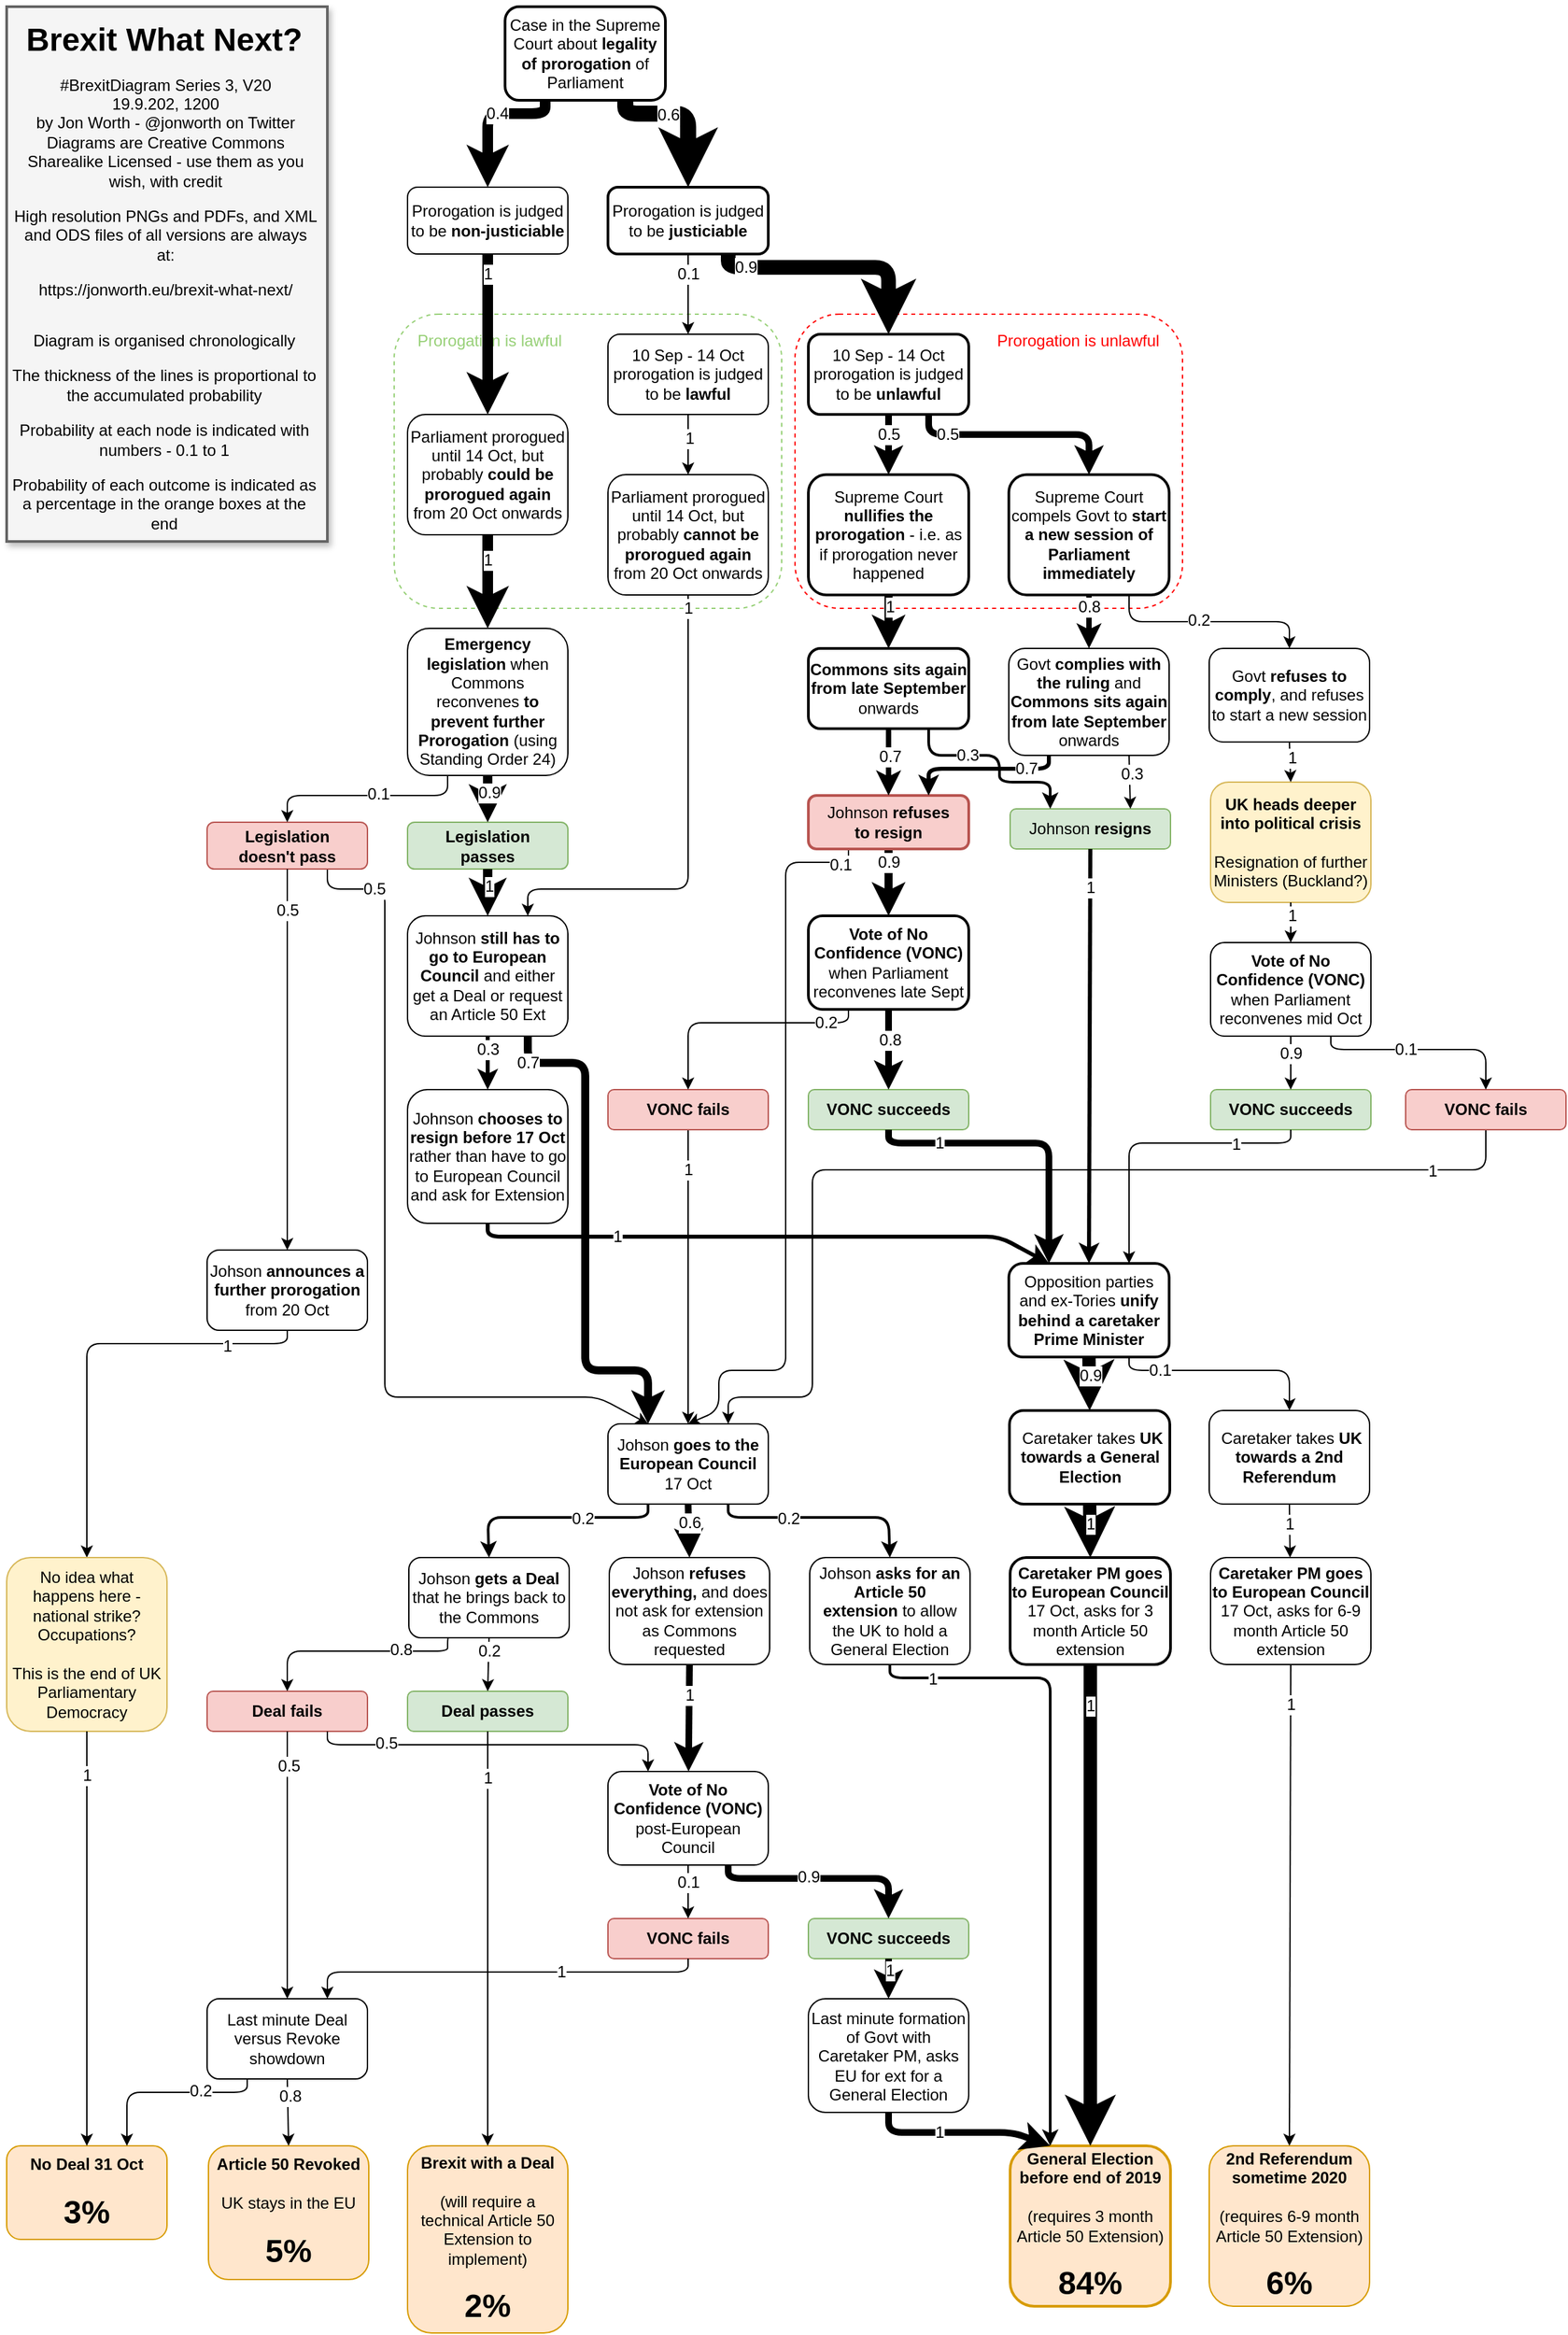 <mxfile version="11.2.5" type="device" pages="1"><diagram id="ibfhj0PUUvudMhf0KBEY" name="Page-1"><mxGraphModel dx="1261" dy="856" grid="1" gridSize="10" guides="1" tooltips="1" connect="1" arrows="1" fold="1" page="1" pageScale="1" pageWidth="827" pageHeight="1169" math="0" shadow="0"><root><mxCell id="0"/><mxCell id="1" parent="0"/><mxCell id="2N9ct_D3yQrJ8PhZIqag-41" value="" style="endArrow=classic;html=1;exitX=0.5;exitY=1;exitDx=0;exitDy=0;fontSize=12;strokeWidth=6;" edge="1" parent="1" source="2N9ct_D3yQrJ8PhZIqag-18" target="2N9ct_D3yQrJ8PhZIqag-37"><mxGeometry width="50" height="50" relative="1" as="geometry"><mxPoint x="767" y="740" as="sourcePoint"/><mxPoint x="817" y="690" as="targetPoint"/></mxGeometry></mxCell><mxCell id="2N9ct_D3yQrJ8PhZIqag-142" value="0.9" style="text;html=1;resizable=0;points=[];align=center;verticalAlign=middle;labelBackgroundColor=#ffffff;fontColor=#000000;fontSize=12;" vertex="1" connectable="0" parent="2N9ct_D3yQrJ8PhZIqag-41"><mxGeometry x="-0.2" relative="1" as="geometry"><mxPoint y="-10" as="offset"/></mxGeometry></mxCell><mxCell id="2N9ct_D3yQrJ8PhZIqag-55" value="" style="rounded=1;whiteSpace=wrap;html=1;fillColor=none;dashed=1;strokeColor=#97D077;fontSize=12;" vertex="1" parent="1"><mxGeometry x="297" y="240" width="290" height="220" as="geometry"/></mxCell><mxCell id="2N9ct_D3yQrJ8PhZIqag-54" value="" style="rounded=1;whiteSpace=wrap;html=1;fillColor=none;dashed=1;strokeColor=#FF0000;fontSize=12;" vertex="1" parent="1"><mxGeometry x="597" y="240" width="290" height="220" as="geometry"/></mxCell><mxCell id="2N9ct_D3yQrJ8PhZIqag-81" value="" style="endArrow=classic;html=1;fontColor=#FF0000;entryX=0.25;entryY=0;entryDx=0;entryDy=0;exitX=0.75;exitY=1;exitDx=0;exitDy=0;fontSize=12;" edge="1" parent="1" source="2N9ct_D3yQrJ8PhZIqag-58" target="2N9ct_D3yQrJ8PhZIqag-51"><mxGeometry width="50" height="50" relative="1" as="geometry"><mxPoint x="337" y="1070" as="sourcePoint"/><mxPoint x="387" y="1020" as="targetPoint"/><Array as="points"><mxPoint x="247" y="670"/><mxPoint x="290" y="670"/><mxPoint x="290" y="1050"/><mxPoint x="450" y="1050"/></Array></mxGeometry></mxCell><mxCell id="2N9ct_D3yQrJ8PhZIqag-154" value="0.5" style="text;html=1;resizable=0;points=[];align=center;verticalAlign=middle;labelBackgroundColor=#ffffff;fontColor=#000000;fontSize=12;" vertex="1" connectable="0" parent="2N9ct_D3yQrJ8PhZIqag-81"><mxGeometry x="-0.845" relative="1" as="geometry"><mxPoint as="offset"/></mxGeometry></mxCell><mxCell id="2N9ct_D3yQrJ8PhZIqag-72" value="" style="endArrow=classic;html=1;fontColor=#FF0000;exitX=0.75;exitY=1;exitDx=0;exitDy=0;entryX=0.25;entryY=0;entryDx=0;entryDy=0;fontSize=12;strokeWidth=6;" edge="1" parent="1" source="2N9ct_D3yQrJ8PhZIqag-66" target="2N9ct_D3yQrJ8PhZIqag-51"><mxGeometry width="50" height="50" relative="1" as="geometry"><mxPoint x="437" y="1040" as="sourcePoint"/><mxPoint x="487" y="990" as="targetPoint"/><Array as="points"><mxPoint x="397" y="800"/><mxPoint x="440" y="800"/><mxPoint x="440" y="1030"/><mxPoint x="487" y="1030"/></Array></mxGeometry></mxCell><mxCell id="2N9ct_D3yQrJ8PhZIqag-153" value="0.7" style="text;html=1;resizable=0;points=[];align=center;verticalAlign=middle;labelBackgroundColor=#ffffff;fontColor=#000000;fontSize=12;" vertex="1" connectable="0" parent="2N9ct_D3yQrJ8PhZIqag-72"><mxGeometry x="-0.895" relative="1" as="geometry"><mxPoint as="offset"/></mxGeometry></mxCell><mxCell id="2N9ct_D3yQrJ8PhZIqag-53" value="" style="endArrow=classic;html=1;entryX=0.75;entryY=0;entryDx=0;entryDy=0;exitX=0.5;exitY=1;exitDx=0;exitDy=0;fontSize=12;" edge="1" parent="1" source="2N9ct_D3yQrJ8PhZIqag-44" target="2N9ct_D3yQrJ8PhZIqag-51"><mxGeometry width="50" height="50" relative="1" as="geometry"><mxPoint x="977" y="890" as="sourcePoint"/><mxPoint x="627" y="870" as="targetPoint"/><Array as="points"><mxPoint x="1114" y="880"/><mxPoint x="610" y="880"/><mxPoint x="610" y="1050"/><mxPoint x="547" y="1050"/></Array></mxGeometry></mxCell><mxCell id="2N9ct_D3yQrJ8PhZIqag-159" value="1" style="text;html=1;resizable=0;points=[];align=center;verticalAlign=middle;labelBackgroundColor=#ffffff;fontColor=#000000;fontSize=12;" vertex="1" connectable="0" parent="2N9ct_D3yQrJ8PhZIqag-53"><mxGeometry x="-0.822" y="1" relative="1" as="geometry"><mxPoint as="offset"/></mxGeometry></mxCell><mxCell id="2N9ct_D3yQrJ8PhZIqag-79" value="" style="endArrow=classic;html=1;fontColor=#FF0000;exitX=0.25;exitY=1;exitDx=0;exitDy=0;entryX=0.5;entryY=0;entryDx=0;entryDy=0;fontSize=12;" edge="1" parent="1" source="2N9ct_D3yQrJ8PhZIqag-18" target="2N9ct_D3yQrJ8PhZIqag-51"><mxGeometry width="50" height="50" relative="1" as="geometry"><mxPoint x="627" y="920" as="sourcePoint"/><mxPoint x="677" y="870" as="targetPoint"/><Array as="points"><mxPoint x="637" y="650"/><mxPoint x="590" y="650"/><mxPoint x="590" y="1030"/><mxPoint x="540" y="1030"/><mxPoint x="540" y="1060"/></Array></mxGeometry></mxCell><mxCell id="2N9ct_D3yQrJ8PhZIqag-141" value="0.1" style="text;html=1;resizable=0;points=[];align=center;verticalAlign=middle;labelBackgroundColor=#ffffff;fontColor=#000000;fontSize=12;" vertex="1" connectable="0" parent="2N9ct_D3yQrJ8PhZIqag-79"><mxGeometry x="-0.939" y="2" relative="1" as="geometry"><mxPoint as="offset"/></mxGeometry></mxCell><mxCell id="2N9ct_D3yQrJ8PhZIqag-65" value="&lt;font color=&quot;#97d077&quot; style=&quot;font-size: 12px;&quot;&gt;Prorogation is lawful&lt;/font&gt;" style="text;html=1;strokeColor=none;fillColor=none;align=center;verticalAlign=middle;whiteSpace=wrap;rounded=0;dashed=1;fontColor=#FF0000;fontSize=12;" vertex="1" parent="1"><mxGeometry x="300" y="245" width="137" height="30" as="geometry"/></mxCell><mxCell id="2N9ct_D3yQrJ8PhZIqag-1" value="Case in the Supreme Court about &lt;b style=&quot;font-size: 12px;&quot;&gt;legality of prorogation&lt;/b&gt; of Parliament" style="rounded=1;whiteSpace=wrap;html=1;fontSize=12;strokeWidth=2;" vertex="1" parent="1"><mxGeometry x="380" y="10" width="120" height="70" as="geometry"/></mxCell><mxCell id="2N9ct_D3yQrJ8PhZIqag-2" value="Prorogation is judged to be &lt;b style=&quot;font-size: 12px;&quot;&gt;non-justiciable&lt;/b&gt;" style="rounded=1;whiteSpace=wrap;html=1;fontSize=12;" vertex="1" parent="1"><mxGeometry x="307" y="145" width="120" height="50" as="geometry"/></mxCell><mxCell id="2N9ct_D3yQrJ8PhZIqag-3" value="Prorogation is judged to be &lt;b style=&quot;font-size: 12px;&quot;&gt;justiciable&lt;/b&gt;" style="rounded=1;whiteSpace=wrap;html=1;fontSize=12;strokeWidth=2;" vertex="1" parent="1"><mxGeometry x="457" y="145" width="120" height="50" as="geometry"/></mxCell><mxCell id="2N9ct_D3yQrJ8PhZIqag-4" value="10 Sep - 14 Oct prorogation is judged to be &lt;b style=&quot;font-size: 12px;&quot;&gt;lawful&lt;/b&gt;" style="rounded=1;whiteSpace=wrap;html=1;fontSize=12;" vertex="1" parent="1"><mxGeometry x="457" y="255" width="120" height="60" as="geometry"/></mxCell><mxCell id="2N9ct_D3yQrJ8PhZIqag-6" value="10 Sep - 14 Oct prorogation is judged to be &lt;b style=&quot;font-size: 12px;&quot;&gt;unlawful&lt;/b&gt;" style="rounded=1;whiteSpace=wrap;html=1;fontSize=12;strokeWidth=2;" vertex="1" parent="1"><mxGeometry x="607" y="255" width="120" height="60" as="geometry"/></mxCell><mxCell id="2N9ct_D3yQrJ8PhZIqag-7" value="Parliament prorogued until 14 Oct, but probably &lt;b style=&quot;font-size: 12px;&quot;&gt;cannot be prorogued again&lt;/b&gt; from 20 Oct onwards" style="rounded=1;whiteSpace=wrap;html=1;fontSize=12;" vertex="1" parent="1"><mxGeometry x="457" y="360" width="120" height="90" as="geometry"/></mxCell><mxCell id="2N9ct_D3yQrJ8PhZIqag-8" value="Parliament prorogued until 14 Oct, but probably &lt;b style=&quot;font-size: 12px;&quot;&gt;could be prorogued again&lt;/b&gt; from 20 Oct onwards" style="rounded=1;whiteSpace=wrap;html=1;fontSize=12;" vertex="1" parent="1"><mxGeometry x="307" y="315" width="120" height="90" as="geometry"/></mxCell><mxCell id="2N9ct_D3yQrJ8PhZIqag-9" value="" style="endArrow=classic;html=1;entryX=0.5;entryY=0;entryDx=0;entryDy=0;exitX=0.25;exitY=1;exitDx=0;exitDy=0;fontSize=12;strokeWidth=8;" edge="1" parent="1" source="2N9ct_D3yQrJ8PhZIqag-1" target="2N9ct_D3yQrJ8PhZIqag-2"><mxGeometry width="50" height="50" relative="1" as="geometry"><mxPoint x="217" y="200" as="sourcePoint"/><mxPoint x="267" y="150" as="targetPoint"/><Array as="points"><mxPoint x="410" y="90"/><mxPoint x="367" y="90"/></Array></mxGeometry></mxCell><mxCell id="2N9ct_D3yQrJ8PhZIqag-125" value="0.4" style="text;html=1;resizable=0;points=[];align=center;verticalAlign=middle;labelBackgroundColor=#ffffff;fontColor=#000000;fontSize=12;" vertex="1" connectable="0" parent="2N9ct_D3yQrJ8PhZIqag-9"><mxGeometry x="-0.149" relative="1" as="geometry"><mxPoint as="offset"/></mxGeometry></mxCell><mxCell id="2N9ct_D3yQrJ8PhZIqag-10" value="" style="endArrow=classic;html=1;entryX=0.5;entryY=0;entryDx=0;entryDy=0;fontSize=12;strokeWidth=12;exitX=0.75;exitY=1;exitDx=0;exitDy=0;" edge="1" parent="1" source="2N9ct_D3yQrJ8PhZIqag-1" target="2N9ct_D3yQrJ8PhZIqag-3"><mxGeometry width="50" height="50" relative="1" as="geometry"><mxPoint x="470" y="120" as="sourcePoint"/><mxPoint x="377" y="155" as="targetPoint"/><Array as="points"><mxPoint x="470" y="90"/><mxPoint x="517" y="90"/></Array></mxGeometry></mxCell><mxCell id="2N9ct_D3yQrJ8PhZIqag-126" value="0.6" style="text;html=1;resizable=0;points=[];align=center;verticalAlign=middle;labelBackgroundColor=#ffffff;fontColor=#000000;fontSize=12;" vertex="1" connectable="0" parent="2N9ct_D3yQrJ8PhZIqag-10"><mxGeometry x="-0.26" y="-1" relative="1" as="geometry"><mxPoint as="offset"/></mxGeometry></mxCell><mxCell id="2N9ct_D3yQrJ8PhZIqag-11" value="0.9" style="endArrow=classic;html=1;entryX=0.5;entryY=0;entryDx=0;entryDy=0;exitX=0.75;exitY=1;exitDx=0;exitDy=0;fontSize=12;strokeWidth=11;" edge="1" parent="1" source="2N9ct_D3yQrJ8PhZIqag-3" target="2N9ct_D3yQrJ8PhZIqag-6"><mxGeometry x="-0.744" width="50" height="50" relative="1" as="geometry"><mxPoint x="480" y="155" as="sourcePoint"/><mxPoint x="527" y="180" as="targetPoint"/><Array as="points"><mxPoint x="547" y="205"/><mxPoint x="667" y="205"/></Array><mxPoint as="offset"/></mxGeometry></mxCell><mxCell id="2N9ct_D3yQrJ8PhZIqag-12" value="0.1" style="endArrow=classic;html=1;exitX=0.5;exitY=1;exitDx=0;exitDy=0;fontSize=12;" edge="1" parent="1" source="2N9ct_D3yQrJ8PhZIqag-3" target="2N9ct_D3yQrJ8PhZIqag-4"><mxGeometry x="-0.5" width="50" height="50" relative="1" as="geometry"><mxPoint x="557" y="230" as="sourcePoint"/><mxPoint x="677" y="265" as="targetPoint"/><mxPoint as="offset"/></mxGeometry></mxCell><mxCell id="2N9ct_D3yQrJ8PhZIqag-13" value="" style="endArrow=classic;html=1;exitX=0.5;exitY=1;exitDx=0;exitDy=0;entryX=0.5;entryY=0;entryDx=0;entryDy=0;fontSize=12;" edge="1" parent="1" source="2N9ct_D3yQrJ8PhZIqag-4" target="2N9ct_D3yQrJ8PhZIqag-7"><mxGeometry width="50" height="50" relative="1" as="geometry"><mxPoint x="527" y="245" as="sourcePoint"/><mxPoint x="527" y="280" as="targetPoint"/></mxGeometry></mxCell><mxCell id="2N9ct_D3yQrJ8PhZIqag-128" value="1" style="text;html=1;resizable=0;points=[];align=center;verticalAlign=middle;labelBackgroundColor=#ffffff;fontColor=#000000;fontSize=12;" vertex="1" connectable="0" parent="2N9ct_D3yQrJ8PhZIqag-13"><mxGeometry x="-0.2" y="1" relative="1" as="geometry"><mxPoint as="offset"/></mxGeometry></mxCell><mxCell id="2N9ct_D3yQrJ8PhZIqag-14" value="" style="endArrow=classic;html=1;exitX=0.5;exitY=1;exitDx=0;exitDy=0;entryX=0.5;entryY=0;entryDx=0;entryDy=0;fontSize=12;strokeWidth=8;" edge="1" parent="1" source="2N9ct_D3yQrJ8PhZIqag-2" target="2N9ct_D3yQrJ8PhZIqag-8"><mxGeometry width="50" height="50" relative="1" as="geometry"><mxPoint x="527" y="340" as="sourcePoint"/><mxPoint x="527" y="370" as="targetPoint"/></mxGeometry></mxCell><mxCell id="2N9ct_D3yQrJ8PhZIqag-127" value="1" style="text;html=1;resizable=0;points=[];align=center;verticalAlign=middle;labelBackgroundColor=#ffffff;fontColor=#000000;fontSize=12;" vertex="1" connectable="0" parent="2N9ct_D3yQrJ8PhZIqag-14"><mxGeometry x="-0.069" y="1" relative="1" as="geometry"><mxPoint x="-1" y="-41" as="offset"/></mxGeometry></mxCell><mxCell id="2N9ct_D3yQrJ8PhZIqag-16" value="" style="endArrow=classic;html=1;exitX=0.5;exitY=1;exitDx=0;exitDy=0;entryX=0.5;entryY=0;entryDx=0;entryDy=0;fontSize=12;strokeWidth=5;" edge="1" parent="1" source="2N9ct_D3yQrJ8PhZIqag-6"><mxGeometry width="50" height="50" relative="1" as="geometry"><mxPoint x="527" y="340" as="sourcePoint"/><mxPoint x="667" y="360" as="targetPoint"/></mxGeometry></mxCell><mxCell id="2N9ct_D3yQrJ8PhZIqag-129" value="0.5" style="text;html=1;resizable=0;points=[];align=center;verticalAlign=middle;labelBackgroundColor=#ffffff;fontColor=#000000;fontSize=12;" vertex="1" connectable="0" parent="2N9ct_D3yQrJ8PhZIqag-16"><mxGeometry x="-0.253" y="-1" relative="1" as="geometry"><mxPoint x="1" y="-2" as="offset"/></mxGeometry></mxCell><mxCell id="2N9ct_D3yQrJ8PhZIqag-17" value="Johnson &lt;b style=&quot;font-size: 12px;&quot;&gt;resigns&lt;/b&gt;" style="rounded=1;whiteSpace=wrap;html=1;fillColor=#d5e8d4;strokeColor=#82b366;fontSize=12;" vertex="1" parent="1"><mxGeometry x="758" y="610" width="120" height="30" as="geometry"/></mxCell><mxCell id="2N9ct_D3yQrJ8PhZIqag-18" value="Johnson &lt;b style=&quot;font-size: 12px;&quot;&gt;refuses to&amp;nbsp;resign&lt;/b&gt;" style="rounded=1;whiteSpace=wrap;html=1;fillColor=#f8cecc;strokeColor=#b85450;fontSize=12;strokeWidth=2;" vertex="1" parent="1"><mxGeometry x="607" y="600" width="120" height="40" as="geometry"/></mxCell><mxCell id="2N9ct_D3yQrJ8PhZIqag-20" value="Supreme Court compels Govt to &lt;b style=&quot;font-size: 12px;&quot;&gt;start a new session of Parliament immediately&lt;/b&gt;" style="rounded=1;whiteSpace=wrap;html=1;fontSize=12;strokeWidth=2;" vertex="1" parent="1"><mxGeometry x="757" y="360" width="120" height="90" as="geometry"/></mxCell><mxCell id="2N9ct_D3yQrJ8PhZIqag-21" value="Supreme Court &lt;b style=&quot;font-size: 12px;&quot;&gt;nullifies the prorogation&lt;/b&gt; - i.e. as if prorogation never happened" style="rounded=1;whiteSpace=wrap;html=1;fontSize=12;strokeWidth=2;" vertex="1" parent="1"><mxGeometry x="607" y="360" width="120" height="90" as="geometry"/></mxCell><mxCell id="2N9ct_D3yQrJ8PhZIqag-22" value="" style="endArrow=classic;html=1;exitX=0.75;exitY=1;exitDx=0;exitDy=0;entryX=0.5;entryY=0;entryDx=0;entryDy=0;fontSize=12;strokeWidth=5;" edge="1" parent="1" source="2N9ct_D3yQrJ8PhZIqag-6" target="2N9ct_D3yQrJ8PhZIqag-20"><mxGeometry width="50" height="50" relative="1" as="geometry"><mxPoint x="807" y="330" as="sourcePoint"/><mxPoint x="857" y="280" as="targetPoint"/><Array as="points"><mxPoint x="697" y="330"/><mxPoint x="817" y="330"/></Array></mxGeometry></mxCell><mxCell id="2N9ct_D3yQrJ8PhZIqag-130" value="0.5" style="text;html=1;resizable=0;points=[];align=center;verticalAlign=middle;labelBackgroundColor=#ffffff;fontColor=#000000;fontSize=12;" vertex="1" connectable="0" parent="2N9ct_D3yQrJ8PhZIqag-22"><mxGeometry x="-0.278" y="1" relative="1" as="geometry"><mxPoint x="-31" y="1" as="offset"/></mxGeometry></mxCell><mxCell id="2N9ct_D3yQrJ8PhZIqag-23" value="&lt;b style=&quot;font-size: 12px;&quot;&gt;Commons sits again from late September&lt;/b&gt; onwards" style="rounded=1;whiteSpace=wrap;html=1;fontSize=12;strokeWidth=2;" vertex="1" parent="1"><mxGeometry x="607" y="490" width="120" height="60" as="geometry"/></mxCell><mxCell id="2N9ct_D3yQrJ8PhZIqag-24" value="Govt &lt;b style=&quot;font-size: 12px;&quot;&gt;complies with the ruling&lt;/b&gt; and &lt;b style=&quot;font-size: 12px;&quot;&gt;Commons sits again from late September&lt;/b&gt; onwards" style="rounded=1;whiteSpace=wrap;html=1;fontSize=12;strokeWidth=1;" vertex="1" parent="1"><mxGeometry x="757" y="490" width="120" height="80" as="geometry"/></mxCell><mxCell id="2N9ct_D3yQrJ8PhZIqag-25" value="Govt &lt;b style=&quot;font-size: 12px;&quot;&gt;refuses to comply&lt;/b&gt;, and refuses to start a new session" style="rounded=1;whiteSpace=wrap;html=1;fontSize=12;" vertex="1" parent="1"><mxGeometry x="907" y="490" width="120" height="70" as="geometry"/></mxCell><mxCell id="2N9ct_D3yQrJ8PhZIqag-26" value="" style="endArrow=classic;html=1;exitX=0.75;exitY=1;exitDx=0;exitDy=0;entryX=0.5;entryY=0;entryDx=0;entryDy=0;fontSize=12;" edge="1" parent="1" source="2N9ct_D3yQrJ8PhZIqag-20" target="2N9ct_D3yQrJ8PhZIqag-25"><mxGeometry width="50" height="50" relative="1" as="geometry"><mxPoint x="907" y="330" as="sourcePoint"/><mxPoint x="957" y="280" as="targetPoint"/><Array as="points"><mxPoint x="847" y="470"/><mxPoint x="967" y="470"/></Array></mxGeometry></mxCell><mxCell id="2N9ct_D3yQrJ8PhZIqag-132" value="0.2" style="text;html=1;resizable=0;points=[];align=center;verticalAlign=middle;labelBackgroundColor=#ffffff;fontColor=#000000;fontSize=12;" vertex="1" connectable="0" parent="2N9ct_D3yQrJ8PhZIqag-26"><mxGeometry x="-0.109" y="1" relative="1" as="geometry"><mxPoint as="offset"/></mxGeometry></mxCell><mxCell id="2N9ct_D3yQrJ8PhZIqag-27" value="" style="endArrow=classic;html=1;exitX=0.5;exitY=1;exitDx=0;exitDy=0;fontSize=12;strokeWidth=4;" edge="1" parent="1" source="2N9ct_D3yQrJ8PhZIqag-20" target="2N9ct_D3yQrJ8PhZIqag-24"><mxGeometry width="50" height="50" relative="1" as="geometry"><mxPoint x="917" y="370" as="sourcePoint"/><mxPoint x="967" y="320" as="targetPoint"/></mxGeometry></mxCell><mxCell id="2N9ct_D3yQrJ8PhZIqag-131" value="0.8" style="text;html=1;resizable=0;points=[];align=center;verticalAlign=middle;labelBackgroundColor=#ffffff;fontColor=#000000;fontSize=12;" vertex="1" connectable="0" parent="2N9ct_D3yQrJ8PhZIqag-27"><mxGeometry x="-0.2" relative="1" as="geometry"><mxPoint y="-7" as="offset"/></mxGeometry></mxCell><mxCell id="2N9ct_D3yQrJ8PhZIqag-28" value="" style="endArrow=classic;html=1;exitX=0.5;exitY=1;exitDx=0;exitDy=0;fontSize=12;strokeWidth=6;" edge="1" parent="1" source="2N9ct_D3yQrJ8PhZIqag-21" target="2N9ct_D3yQrJ8PhZIqag-23"><mxGeometry width="50" height="50" relative="1" as="geometry"><mxPoint x="507" y="580" as="sourcePoint"/><mxPoint x="557" y="530" as="targetPoint"/></mxGeometry></mxCell><mxCell id="2N9ct_D3yQrJ8PhZIqag-133" value="1" style="text;html=1;resizable=0;points=[];align=center;verticalAlign=middle;labelBackgroundColor=#ffffff;fontColor=#000000;fontSize=12;" vertex="1" connectable="0" parent="2N9ct_D3yQrJ8PhZIqag-28"><mxGeometry x="-0.2" y="1" relative="1" as="geometry"><mxPoint y="-7" as="offset"/></mxGeometry></mxCell><mxCell id="2N9ct_D3yQrJ8PhZIqag-29" value="&lt;b style=&quot;font-size: 12px&quot;&gt;UK heads deeper into political crisis&lt;br style=&quot;font-size: 12px&quot;&gt;&lt;/b&gt;&lt;br style=&quot;font-size: 12px&quot;&gt;Resignation of further Ministers (Buckland?)" style="rounded=1;whiteSpace=wrap;html=1;fillColor=#fff2cc;strokeColor=#d6b656;fontSize=12;" vertex="1" parent="1"><mxGeometry x="908" y="590" width="120" height="90" as="geometry"/></mxCell><mxCell id="2N9ct_D3yQrJ8PhZIqag-30" value="&lt;b style=&quot;font-size: 12px;&quot;&gt;Vote of No Confidence (VONC)&lt;/b&gt; when Parliament reconvenes mid Oct" style="rounded=1;whiteSpace=wrap;html=1;fontSize=12;" vertex="1" parent="1"><mxGeometry x="908" y="710" width="120" height="70" as="geometry"/></mxCell><mxCell id="2N9ct_D3yQrJ8PhZIqag-31" value="" style="endArrow=classic;html=1;exitX=0.5;exitY=1;exitDx=0;exitDy=0;fontSize=12;strokeWidth=4;" edge="1" parent="1" source="2N9ct_D3yQrJ8PhZIqag-23" target="2N9ct_D3yQrJ8PhZIqag-18"><mxGeometry width="50" height="50" relative="1" as="geometry"><mxPoint x="507" y="660" as="sourcePoint"/><mxPoint x="557" y="610" as="targetPoint"/></mxGeometry></mxCell><mxCell id="2N9ct_D3yQrJ8PhZIqag-134" value="0.7" style="text;html=1;resizable=0;points=[];align=center;verticalAlign=middle;labelBackgroundColor=#ffffff;fontColor=#000000;fontSize=12;" vertex="1" connectable="0" parent="2N9ct_D3yQrJ8PhZIqag-31"><mxGeometry x="-0.152" y="1" relative="1" as="geometry"><mxPoint as="offset"/></mxGeometry></mxCell><mxCell id="2N9ct_D3yQrJ8PhZIqag-32" value="" style="endArrow=classic;html=1;exitX=0.75;exitY=1;exitDx=0;exitDy=0;entryX=0.25;entryY=0;entryDx=0;entryDy=0;fontSize=12;strokeWidth=2;" edge="1" parent="1" source="2N9ct_D3yQrJ8PhZIqag-23" target="2N9ct_D3yQrJ8PhZIqag-17"><mxGeometry width="50" height="50" relative="1" as="geometry"><mxPoint x="677" y="560" as="sourcePoint"/><mxPoint x="677" y="610" as="targetPoint"/><Array as="points"><mxPoint x="697" y="570"/><mxPoint x="750" y="570"/><mxPoint x="750" y="590"/><mxPoint x="788" y="590"/></Array></mxGeometry></mxCell><mxCell id="2N9ct_D3yQrJ8PhZIqag-136" value="0.3" style="text;html=1;resizable=0;points=[];align=center;verticalAlign=middle;labelBackgroundColor=#ffffff;fontColor=#000000;fontSize=12;" vertex="1" connectable="0" parent="2N9ct_D3yQrJ8PhZIqag-32"><mxGeometry x="-0.36" relative="1" as="geometry"><mxPoint as="offset"/></mxGeometry></mxCell><mxCell id="2N9ct_D3yQrJ8PhZIqag-33" value="" style="endArrow=classic;html=1;exitX=0.25;exitY=1;exitDx=0;exitDy=0;entryX=0.75;entryY=0;entryDx=0;entryDy=0;fontSize=12;strokeWidth=3;" edge="1" parent="1" source="2N9ct_D3yQrJ8PhZIqag-24" target="2N9ct_D3yQrJ8PhZIqag-18"><mxGeometry width="50" height="50" relative="1" as="geometry"><mxPoint x="707" y="560" as="sourcePoint"/><mxPoint x="796.5" y="610" as="targetPoint"/><Array as="points"><mxPoint x="787" y="580"/><mxPoint x="750" y="580"/><mxPoint x="697" y="580"/></Array></mxGeometry></mxCell><mxCell id="2N9ct_D3yQrJ8PhZIqag-135" value="0.7" style="text;html=1;resizable=0;points=[];align=center;verticalAlign=middle;labelBackgroundColor=#ffffff;fontColor=#000000;fontSize=12;" vertex="1" connectable="0" parent="2N9ct_D3yQrJ8PhZIqag-33"><mxGeometry x="-0.075" relative="1" as="geometry"><mxPoint x="28" as="offset"/></mxGeometry></mxCell><mxCell id="2N9ct_D3yQrJ8PhZIqag-34" value="" style="endArrow=classic;html=1;exitX=0.75;exitY=1;exitDx=0;exitDy=0;entryX=0.75;entryY=0;entryDx=0;entryDy=0;fontSize=12;" edge="1" parent="1" source="2N9ct_D3yQrJ8PhZIqag-24" target="2N9ct_D3yQrJ8PhZIqag-17"><mxGeometry width="50" height="50" relative="1" as="geometry"><mxPoint x="677" y="560" as="sourcePoint"/><mxPoint x="677" y="610" as="targetPoint"/></mxGeometry></mxCell><mxCell id="2N9ct_D3yQrJ8PhZIqag-137" value="0.3" style="text;html=1;resizable=0;points=[];align=center;verticalAlign=middle;labelBackgroundColor=#ffffff;fontColor=#000000;fontSize=12;" vertex="1" connectable="0" parent="2N9ct_D3yQrJ8PhZIqag-34"><mxGeometry x="-0.333" y="1" relative="1" as="geometry"><mxPoint as="offset"/></mxGeometry></mxCell><mxCell id="2N9ct_D3yQrJ8PhZIqag-35" value="Opposition parties and ex-Tories &lt;b style=&quot;font-size: 12px;&quot;&gt;unify behind a caretaker Prime Minister&lt;/b&gt;" style="rounded=1;whiteSpace=wrap;html=1;fontSize=12;strokeWidth=2;" vertex="1" parent="1"><mxGeometry x="757" y="950" width="120" height="70" as="geometry"/></mxCell><mxCell id="2N9ct_D3yQrJ8PhZIqag-36" value="" style="endArrow=classic;html=1;exitX=0.5;exitY=1;exitDx=0;exitDy=0;entryX=0.5;entryY=0;entryDx=0;entryDy=0;fontSize=12;strokeWidth=3;" edge="1" parent="1" source="2N9ct_D3yQrJ8PhZIqag-17" target="2N9ct_D3yQrJ8PhZIqag-35"><mxGeometry width="50" height="50" relative="1" as="geometry"><mxPoint x="677" y="720" as="sourcePoint"/><mxPoint x="727" y="670" as="targetPoint"/></mxGeometry></mxCell><mxCell id="2N9ct_D3yQrJ8PhZIqag-140" value="1" style="text;html=1;resizable=0;points=[];align=center;verticalAlign=middle;labelBackgroundColor=#ffffff;fontColor=#000000;fontSize=12;" vertex="1" connectable="0" parent="2N9ct_D3yQrJ8PhZIqag-36"><mxGeometry x="-0.814" relative="1" as="geometry"><mxPoint as="offset"/></mxGeometry></mxCell><mxCell id="2N9ct_D3yQrJ8PhZIqag-37" value="&lt;b style=&quot;font-size: 12px;&quot;&gt;Vote of No Confidence (VONC)&lt;/b&gt; when Parliament reconvenes late Sept" style="rounded=1;whiteSpace=wrap;html=1;fontSize=12;strokeWidth=2;" vertex="1" parent="1"><mxGeometry x="607" y="690" width="120" height="70" as="geometry"/></mxCell><mxCell id="2N9ct_D3yQrJ8PhZIqag-38" value="&lt;b style=&quot;font-size: 12px;&quot;&gt;VONC succeeds&lt;/b&gt;" style="rounded=1;whiteSpace=wrap;html=1;fillColor=#d5e8d4;strokeColor=#82b366;fontSize=12;" vertex="1" parent="1"><mxGeometry x="607" y="820" width="120" height="30" as="geometry"/></mxCell><mxCell id="2N9ct_D3yQrJ8PhZIqag-40" value="" style="endArrow=classic;html=1;exitX=0.5;exitY=1;exitDx=0;exitDy=0;fontSize=12;strokeWidth=5;" edge="1" parent="1" source="2N9ct_D3yQrJ8PhZIqag-37" target="2N9ct_D3yQrJ8PhZIqag-38"><mxGeometry width="50" height="50" relative="1" as="geometry"><mxPoint x="647" y="750" as="sourcePoint"/><mxPoint x="657" y="820" as="targetPoint"/></mxGeometry></mxCell><mxCell id="2N9ct_D3yQrJ8PhZIqag-143" value="0.8" style="text;html=1;resizable=0;points=[];align=center;verticalAlign=middle;labelBackgroundColor=#ffffff;fontColor=#000000;fontSize=12;" vertex="1" connectable="0" parent="2N9ct_D3yQrJ8PhZIqag-40"><mxGeometry x="-0.232" y="1" relative="1" as="geometry"><mxPoint as="offset"/></mxGeometry></mxCell><mxCell id="2N9ct_D3yQrJ8PhZIqag-43" value="" style="endArrow=classic;html=1;exitX=0.5;exitY=1;exitDx=0;exitDy=0;entryX=0.25;entryY=0;entryDx=0;entryDy=0;fontSize=12;strokeWidth=5;" edge="1" parent="1" source="2N9ct_D3yQrJ8PhZIqag-38" target="2N9ct_D3yQrJ8PhZIqag-35"><mxGeometry width="50" height="50" relative="1" as="geometry"><mxPoint x="607" y="890" as="sourcePoint"/><mxPoint x="657" y="840" as="targetPoint"/><Array as="points"><mxPoint x="667" y="860"/><mxPoint x="787" y="860"/></Array></mxGeometry></mxCell><mxCell id="2N9ct_D3yQrJ8PhZIqag-147" value="1" style="text;html=1;resizable=0;points=[];align=center;verticalAlign=middle;labelBackgroundColor=#ffffff;fontColor=#000000;fontSize=12;" vertex="1" connectable="0" parent="2N9ct_D3yQrJ8PhZIqag-43"><mxGeometry x="-0.562" relative="1" as="geometry"><mxPoint as="offset"/></mxGeometry></mxCell><mxCell id="2N9ct_D3yQrJ8PhZIqag-44" value="&lt;b style=&quot;font-size: 12px;&quot;&gt;VONC fails&lt;/b&gt;" style="rounded=1;whiteSpace=wrap;html=1;fillColor=#f8cecc;strokeColor=#b85450;fontSize=12;" vertex="1" parent="1"><mxGeometry x="1054" y="820" width="120" height="30" as="geometry"/></mxCell><mxCell id="2N9ct_D3yQrJ8PhZIqag-45" value="&lt;b style=&quot;font-size: 12px;&quot;&gt;VONC succeeds&lt;/b&gt;" style="rounded=1;whiteSpace=wrap;html=1;fillColor=#d5e8d4;strokeColor=#82b366;fontSize=12;" vertex="1" parent="1"><mxGeometry x="908" y="820" width="120" height="30" as="geometry"/></mxCell><mxCell id="2N9ct_D3yQrJ8PhZIqag-46" value="" style="endArrow=classic;html=1;entryX=0.75;entryY=0;entryDx=0;entryDy=0;exitX=0.5;exitY=1;exitDx=0;exitDy=0;fontSize=12;" edge="1" parent="1" source="2N9ct_D3yQrJ8PhZIqag-45" target="2N9ct_D3yQrJ8PhZIqag-35"><mxGeometry width="50" height="50" relative="1" as="geometry"><mxPoint x="967" y="960" as="sourcePoint"/><mxPoint x="1017" y="910" as="targetPoint"/><Array as="points"><mxPoint x="968" y="860"/><mxPoint x="847" y="860"/></Array></mxGeometry></mxCell><mxCell id="2N9ct_D3yQrJ8PhZIqag-158" value="1" style="text;html=1;resizable=0;points=[];align=center;verticalAlign=middle;labelBackgroundColor=#ffffff;fontColor=#000000;fontSize=12;" vertex="1" connectable="0" parent="2N9ct_D3yQrJ8PhZIqag-46"><mxGeometry x="-0.537" y="1" relative="1" as="geometry"><mxPoint as="offset"/></mxGeometry></mxCell><mxCell id="2N9ct_D3yQrJ8PhZIqag-47" value="" style="endArrow=classic;html=1;exitX=0.5;exitY=1;exitDx=0;exitDy=0;entryX=0.5;entryY=0;entryDx=0;entryDy=0;fontSize=12;" edge="1" parent="1" source="2N9ct_D3yQrJ8PhZIqag-29" target="2N9ct_D3yQrJ8PhZIqag-30"><mxGeometry width="50" height="50" relative="1" as="geometry"><mxPoint x="1087" y="730" as="sourcePoint"/><mxPoint x="1137" y="680" as="targetPoint"/></mxGeometry></mxCell><mxCell id="2N9ct_D3yQrJ8PhZIqag-139" value="1" style="text;html=1;resizable=0;points=[];align=center;verticalAlign=middle;labelBackgroundColor=#ffffff;fontColor=#000000;fontSize=12;" vertex="1" connectable="0" parent="2N9ct_D3yQrJ8PhZIqag-47"><mxGeometry x="-0.36" y="1" relative="1" as="geometry"><mxPoint as="offset"/></mxGeometry></mxCell><mxCell id="2N9ct_D3yQrJ8PhZIqag-48" value="" style="endArrow=classic;html=1;entryX=0.5;entryY=0;entryDx=0;entryDy=0;fontSize=12;exitX=0.5;exitY=1;exitDx=0;exitDy=0;" edge="1" parent="1" source="2N9ct_D3yQrJ8PhZIqag-30" target="2N9ct_D3yQrJ8PhZIqag-45"><mxGeometry width="50" height="50" relative="1" as="geometry"><mxPoint x="967" y="800" as="sourcePoint"/><mxPoint x="977" y="740" as="targetPoint"/></mxGeometry></mxCell><mxCell id="2N9ct_D3yQrJ8PhZIqag-145" value="0.9" style="text;html=1;resizable=0;points=[];align=center;verticalAlign=middle;labelBackgroundColor=#ffffff;fontColor=#000000;fontSize=12;" vertex="1" connectable="0" parent="2N9ct_D3yQrJ8PhZIqag-48"><mxGeometry x="-0.36" relative="1" as="geometry"><mxPoint as="offset"/></mxGeometry></mxCell><mxCell id="2N9ct_D3yQrJ8PhZIqag-49" value="" style="endArrow=classic;html=1;exitX=0.5;exitY=1;exitDx=0;exitDy=0;fontSize=12;entryX=0.5;entryY=0;entryDx=0;entryDy=0;" edge="1" parent="1" source="2N9ct_D3yQrJ8PhZIqag-25" target="2N9ct_D3yQrJ8PhZIqag-29"><mxGeometry width="50" height="50" relative="1" as="geometry"><mxPoint x="976" y="710" as="sourcePoint"/><mxPoint x="990" y="580" as="targetPoint"/></mxGeometry></mxCell><mxCell id="2N9ct_D3yQrJ8PhZIqag-138" value="1" style="text;html=1;resizable=0;points=[];align=center;verticalAlign=middle;labelBackgroundColor=#ffffff;fontColor=#000000;fontSize=12;" vertex="1" connectable="0" parent="2N9ct_D3yQrJ8PhZIqag-49"><mxGeometry x="-0.2" y="1" relative="1" as="geometry"><mxPoint as="offset"/></mxGeometry></mxCell><mxCell id="2N9ct_D3yQrJ8PhZIqag-50" value="" style="endArrow=classic;html=1;exitX=0.75;exitY=1;exitDx=0;exitDy=0;entryX=0.5;entryY=0;entryDx=0;entryDy=0;fontSize=12;" edge="1" parent="1" source="2N9ct_D3yQrJ8PhZIqag-30" target="2N9ct_D3yQrJ8PhZIqag-44"><mxGeometry width="50" height="50" relative="1" as="geometry"><mxPoint x="1067" y="800" as="sourcePoint"/><mxPoint x="1117" y="750" as="targetPoint"/><Array as="points"><mxPoint x="998" y="790"/><mxPoint x="1114" y="790"/></Array></mxGeometry></mxCell><mxCell id="2N9ct_D3yQrJ8PhZIqag-146" value="0.1" style="text;html=1;resizable=0;points=[];align=center;verticalAlign=middle;labelBackgroundColor=#ffffff;fontColor=#000000;fontSize=12;" vertex="1" connectable="0" parent="2N9ct_D3yQrJ8PhZIqag-50"><mxGeometry x="-0.158" relative="1" as="geometry"><mxPoint as="offset"/></mxGeometry></mxCell><mxCell id="2N9ct_D3yQrJ8PhZIqag-51" value="Johson &lt;b style=&quot;font-size: 12px;&quot;&gt;goes to the European Council&lt;/b&gt; 17 Oct" style="rounded=1;whiteSpace=wrap;html=1;fontSize=12;" vertex="1" parent="1"><mxGeometry x="457" y="1070" width="120" height="60" as="geometry"/></mxCell><mxCell id="2N9ct_D3yQrJ8PhZIqag-52" value="" style="endArrow=classic;html=1;exitX=0.5;exitY=1;exitDx=0;exitDy=0;entryX=0.5;entryY=0;entryDx=0;entryDy=0;fontSize=12;" edge="1" parent="1" source="2N9ct_D3yQrJ8PhZIqag-39" target="2N9ct_D3yQrJ8PhZIqag-51"><mxGeometry width="50" height="50" relative="1" as="geometry"><mxPoint x="527" y="860" as="sourcePoint"/><mxPoint x="577" y="810" as="targetPoint"/></mxGeometry></mxCell><mxCell id="2N9ct_D3yQrJ8PhZIqag-157" value="1" style="text;html=1;resizable=0;points=[];align=center;verticalAlign=middle;labelBackgroundColor=#ffffff;fontColor=#000000;fontSize=12;" vertex="1" connectable="0" parent="2N9ct_D3yQrJ8PhZIqag-52"><mxGeometry x="-0.731" relative="1" as="geometry"><mxPoint as="offset"/></mxGeometry></mxCell><mxCell id="2N9ct_D3yQrJ8PhZIqag-56" value="&lt;b style=&quot;font-size: 12px;&quot;&gt;Emergency legislation &lt;/b&gt;when Commons reconvenes&lt;b style=&quot;font-size: 12px;&quot;&gt; to prevent further Prorogation &lt;/b&gt;(using Standing Order 24)" style="rounded=1;whiteSpace=wrap;html=1;fontSize=12;" vertex="1" parent="1"><mxGeometry x="307" y="475" width="120" height="110" as="geometry"/></mxCell><mxCell id="2N9ct_D3yQrJ8PhZIqag-57" value="" style="endArrow=classic;html=1;exitX=0.5;exitY=1;exitDx=0;exitDy=0;fontSize=12;strokeWidth=8;" edge="1" parent="1" source="2N9ct_D3yQrJ8PhZIqag-8" target="2N9ct_D3yQrJ8PhZIqag-56"><mxGeometry width="50" height="50" relative="1" as="geometry"><mxPoint x="487" y="530" as="sourcePoint"/><mxPoint x="527" y="520" as="targetPoint"/></mxGeometry></mxCell><mxCell id="2N9ct_D3yQrJ8PhZIqag-149" value="1" style="text;html=1;resizable=0;points=[];align=center;verticalAlign=middle;labelBackgroundColor=#ffffff;fontColor=#000000;fontSize=12;" vertex="1" connectable="0" parent="2N9ct_D3yQrJ8PhZIqag-57"><mxGeometry x="-0.36" y="1" relative="1" as="geometry"><mxPoint x="-1" y="-4" as="offset"/></mxGeometry></mxCell><mxCell id="2N9ct_D3yQrJ8PhZIqag-58" value="&lt;b style=&quot;font-size: 12px;&quot;&gt;Legislation&lt;br style=&quot;font-size: 12px;&quot;&gt;doesn't pass&lt;/b&gt;" style="rounded=1;whiteSpace=wrap;html=1;fillColor=#f8cecc;strokeColor=#b85450;fontSize=12;" vertex="1" parent="1"><mxGeometry x="157" y="620" width="120" height="35" as="geometry"/></mxCell><mxCell id="2N9ct_D3yQrJ8PhZIqag-59" value="&lt;b style=&quot;font-size: 12px;&quot;&gt;Legislation&lt;br style=&quot;font-size: 12px;&quot;&gt;passes&lt;/b&gt;" style="rounded=1;whiteSpace=wrap;html=1;fillColor=#d5e8d4;strokeColor=#82b366;fontSize=12;" vertex="1" parent="1"><mxGeometry x="307" y="620" width="120" height="35" as="geometry"/></mxCell><mxCell id="2N9ct_D3yQrJ8PhZIqag-60" value="" style="endArrow=classic;html=1;exitX=0.5;exitY=1;exitDx=0;exitDy=0;entryX=0.5;entryY=0;entryDx=0;entryDy=0;fontSize=12;strokeWidth=7;" edge="1" parent="1" source="2N9ct_D3yQrJ8PhZIqag-56" target="2N9ct_D3yQrJ8PhZIqag-59"><mxGeometry width="50" height="50" relative="1" as="geometry"><mxPoint x="363" y="610" as="sourcePoint"/><mxPoint x="377" y="620" as="targetPoint"/></mxGeometry></mxCell><mxCell id="2N9ct_D3yQrJ8PhZIqag-150" value="0.9" style="text;html=1;resizable=0;points=[];align=center;verticalAlign=middle;labelBackgroundColor=#ffffff;fontColor=#000000;fontSize=12;" vertex="1" connectable="0" parent="2N9ct_D3yQrJ8PhZIqag-60"><mxGeometry x="-0.296" y="1" relative="1" as="geometry"><mxPoint as="offset"/></mxGeometry></mxCell><mxCell id="2N9ct_D3yQrJ8PhZIqag-61" value="" style="endArrow=classic;html=1;exitX=0.25;exitY=1;exitDx=0;exitDy=0;entryX=0.5;entryY=0;entryDx=0;entryDy=0;fontSize=12;" edge="1" parent="1" source="2N9ct_D3yQrJ8PhZIqag-56" target="2N9ct_D3yQrJ8PhZIqag-58"><mxGeometry width="50" height="50" relative="1" as="geometry"><mxPoint x="247" y="750" as="sourcePoint"/><mxPoint x="297" y="700" as="targetPoint"/><Array as="points"><mxPoint x="337" y="600"/><mxPoint x="217" y="600"/></Array></mxGeometry></mxCell><mxCell id="2N9ct_D3yQrJ8PhZIqag-151" value="0.1" style="text;html=1;resizable=0;points=[];align=center;verticalAlign=middle;labelBackgroundColor=#ffffff;fontColor=#000000;fontSize=12;" vertex="1" connectable="0" parent="2N9ct_D3yQrJ8PhZIqag-61"><mxGeometry x="-0.128" y="-1" relative="1" as="geometry"><mxPoint as="offset"/></mxGeometry></mxCell><mxCell id="2N9ct_D3yQrJ8PhZIqag-62" value="" style="endArrow=classic;html=1;exitX=0.5;exitY=1;exitDx=0;exitDy=0;entryX=0.75;entryY=0;entryDx=0;entryDy=0;fontSize=12;" edge="1" parent="1" source="2N9ct_D3yQrJ8PhZIqag-7" target="2N9ct_D3yQrJ8PhZIqag-66"><mxGeometry width="50" height="50" relative="1" as="geometry"><mxPoint x="507" y="670" as="sourcePoint"/><mxPoint x="507" y="680" as="targetPoint"/><Array as="points"><mxPoint x="517" y="670"/><mxPoint x="397" y="670"/></Array></mxGeometry></mxCell><mxCell id="2N9ct_D3yQrJ8PhZIqag-148" value="1" style="text;html=1;resizable=0;points=[];align=center;verticalAlign=middle;labelBackgroundColor=#ffffff;fontColor=#000000;fontSize=12;" vertex="1" connectable="0" parent="2N9ct_D3yQrJ8PhZIqag-62"><mxGeometry x="-0.673" relative="1" as="geometry"><mxPoint y="-49" as="offset"/></mxGeometry></mxCell><mxCell id="2N9ct_D3yQrJ8PhZIqag-39" value="&lt;b style=&quot;font-size: 12px;&quot;&gt;VONC fails&lt;/b&gt;" style="rounded=1;whiteSpace=wrap;html=1;fillColor=#f8cecc;strokeColor=#b85450;fontSize=12;" vertex="1" parent="1"><mxGeometry x="457" y="820" width="120" height="30" as="geometry"/></mxCell><mxCell id="2N9ct_D3yQrJ8PhZIqag-42" value="" style="endArrow=classic;html=1;exitX=0.25;exitY=1;exitDx=0;exitDy=0;entryX=0.5;entryY=0;entryDx=0;entryDy=0;fontSize=12;" edge="1" parent="1" source="2N9ct_D3yQrJ8PhZIqag-37" target="2N9ct_D3yQrJ8PhZIqag-39"><mxGeometry width="50" height="50" relative="1" as="geometry"><mxPoint x="587" y="900" as="sourcePoint"/><mxPoint x="637" y="850" as="targetPoint"/><Array as="points"><mxPoint x="637" y="770"/><mxPoint x="517" y="770"/></Array></mxGeometry></mxCell><mxCell id="2N9ct_D3yQrJ8PhZIqag-144" value="0.2" style="text;html=1;resizable=0;points=[];align=center;verticalAlign=middle;labelBackgroundColor=#ffffff;fontColor=#000000;fontSize=12;" vertex="1" connectable="0" parent="2N9ct_D3yQrJ8PhZIqag-42"><mxGeometry x="-0.049" y="-1" relative="1" as="geometry"><mxPoint x="58.5" y="1" as="offset"/></mxGeometry></mxCell><mxCell id="2N9ct_D3yQrJ8PhZIqag-63" value="" style="endArrow=classic;html=1;exitX=0.5;exitY=1;exitDx=0;exitDy=0;entryX=0.5;entryY=0;entryDx=0;entryDy=0;fontSize=12;strokeWidth=7;" edge="1" parent="1" source="2N9ct_D3yQrJ8PhZIqag-59" target="2N9ct_D3yQrJ8PhZIqag-66"><mxGeometry width="50" height="50" relative="1" as="geometry"><mxPoint x="347" y="760" as="sourcePoint"/><mxPoint x="387" y="680" as="targetPoint"/></mxGeometry></mxCell><mxCell id="2N9ct_D3yQrJ8PhZIqag-152" value="1" style="text;html=1;resizable=0;points=[];align=center;verticalAlign=middle;labelBackgroundColor=#ffffff;fontColor=#000000;fontSize=12;" vertex="1" connectable="0" parent="2N9ct_D3yQrJ8PhZIqag-63"><mxGeometry x="-0.253" y="1" relative="1" as="geometry"><mxPoint as="offset"/></mxGeometry></mxCell><mxCell id="2N9ct_D3yQrJ8PhZIqag-64" value="Prorogation is unlawful" style="text;html=1;strokeColor=none;fillColor=none;align=center;verticalAlign=middle;whiteSpace=wrap;rounded=0;dashed=1;fontColor=#FF0000;fontSize=12;" vertex="1" parent="1"><mxGeometry x="738.5" y="245" width="140" height="30" as="geometry"/></mxCell><mxCell id="2N9ct_D3yQrJ8PhZIqag-66" value="Johnson &lt;b style=&quot;font-size: 12px&quot;&gt;still has to go to European Council &lt;/b&gt;and either get a Deal or request an Article 50 Ext" style="rounded=1;whiteSpace=wrap;html=1;fontSize=12;" vertex="1" parent="1"><mxGeometry x="307" y="690" width="120" height="90" as="geometry"/></mxCell><mxCell id="2N9ct_D3yQrJ8PhZIqag-67" value="Johnson &lt;b style=&quot;font-size: 12px;&quot;&gt;chooses to resign before 17 Oct&lt;/b&gt; rather than have to go to European Council and ask for Extension" style="rounded=1;whiteSpace=wrap;html=1;fontSize=12;" vertex="1" parent="1"><mxGeometry x="307" y="820" width="120" height="100" as="geometry"/></mxCell><mxCell id="2N9ct_D3yQrJ8PhZIqag-68" value="0.3" style="endArrow=classic;html=1;fontColor=#000000;fontSize=12;strokeWidth=3;exitX=0.5;exitY=1;exitDx=0;exitDy=0;entryX=0.5;entryY=0;entryDx=0;entryDy=0;" edge="1" parent="1" source="2N9ct_D3yQrJ8PhZIqag-66" target="2N9ct_D3yQrJ8PhZIqag-67"><mxGeometry x="-0.5" width="50" height="50" relative="1" as="geometry"><mxPoint x="370" y="800" as="sourcePoint"/><mxPoint x="350" y="810" as="targetPoint"/><Array as="points"/><mxPoint as="offset"/></mxGeometry></mxCell><mxCell id="2N9ct_D3yQrJ8PhZIqag-69" value="" style="endArrow=classic;html=1;fontColor=#FF0000;entryX=0.25;entryY=0;entryDx=0;entryDy=0;exitX=0.5;exitY=1;exitDx=0;exitDy=0;fontSize=12;strokeWidth=3;" edge="1" parent="1" source="2N9ct_D3yQrJ8PhZIqag-67" target="2N9ct_D3yQrJ8PhZIqag-35"><mxGeometry width="50" height="50" relative="1" as="geometry"><mxPoint x="627" y="960" as="sourcePoint"/><mxPoint x="677" y="910" as="targetPoint"/><Array as="points"><mxPoint x="367" y="930"/><mxPoint x="750" y="930"/></Array></mxGeometry></mxCell><mxCell id="2N9ct_D3yQrJ8PhZIqag-156" value="1" style="text;html=1;resizable=0;points=[];align=center;verticalAlign=middle;labelBackgroundColor=#ffffff;fontColor=#000000;fontSize=12;" vertex="1" connectable="0" parent="2N9ct_D3yQrJ8PhZIqag-69"><mxGeometry x="-0.509" relative="1" as="geometry"><mxPoint as="offset"/></mxGeometry></mxCell><mxCell id="2N9ct_D3yQrJ8PhZIqag-71" value="&lt;b style=&quot;font-size: 12px;&quot;&gt;Caretaker PM goes to European Council&lt;/b&gt; 17 Oct, asks for 3 month Article 50 extension" style="rounded=1;whiteSpace=wrap;html=1;fontSize=12;strokeWidth=2;" vertex="1" parent="1"><mxGeometry x="758" y="1170" width="120" height="80" as="geometry"/></mxCell><mxCell id="2N9ct_D3yQrJ8PhZIqag-73" value="Johson &lt;b style=&quot;font-size: 12px;&quot;&gt;gets a Deal &lt;/b&gt;that he brings back to the Commons" style="rounded=1;whiteSpace=wrap;html=1;fontSize=12;" vertex="1" parent="1"><mxGeometry x="308" y="1170" width="120" height="60" as="geometry"/></mxCell><mxCell id="2N9ct_D3yQrJ8PhZIqag-74" value="Johson &lt;b style=&quot;font-size: 12px;&quot;&gt;asks for an Article 50 extension&amp;nbsp;&lt;/b&gt;to allow the UK to hold a General Election" style="rounded=1;whiteSpace=wrap;html=1;fontSize=12;" vertex="1" parent="1"><mxGeometry x="608" y="1170" width="120" height="80" as="geometry"/></mxCell><mxCell id="2N9ct_D3yQrJ8PhZIqag-75" value="Johson &lt;b style=&quot;font-size: 12px;&quot;&gt;refuses everything, &lt;/b&gt;and does not ask for extension as Commons requested" style="rounded=1;whiteSpace=wrap;html=1;fontSize=12;" vertex="1" parent="1"><mxGeometry x="458" y="1170" width="120" height="80" as="geometry"/></mxCell><mxCell id="2N9ct_D3yQrJ8PhZIqag-76" value="" style="endArrow=classic;html=1;fontColor=#FF0000;entryX=0.5;entryY=0;entryDx=0;entryDy=0;exitX=0.25;exitY=1;exitDx=0;exitDy=0;fontSize=12;strokeWidth=2;" edge="1" parent="1" source="2N9ct_D3yQrJ8PhZIqag-51" target="2N9ct_D3yQrJ8PhZIqag-73"><mxGeometry width="50" height="50" relative="1" as="geometry"><mxPoint x="347" y="1110" as="sourcePoint"/><mxPoint x="397" y="1060" as="targetPoint"/><Array as="points"><mxPoint x="487" y="1140"/><mxPoint x="367" y="1140"/></Array></mxGeometry></mxCell><mxCell id="2N9ct_D3yQrJ8PhZIqag-176" value="0.2" style="text;html=1;resizable=0;points=[];align=center;verticalAlign=middle;labelBackgroundColor=#ffffff;fontColor=#000000;fontSize=12;" vertex="1" connectable="0" parent="2N9ct_D3yQrJ8PhZIqag-76"><mxGeometry x="-0.264" y="1" relative="1" as="geometry"><mxPoint as="offset"/></mxGeometry></mxCell><mxCell id="2N9ct_D3yQrJ8PhZIqag-77" value="" style="endArrow=classic;html=1;fontColor=#FF0000;exitX=0.75;exitY=1;exitDx=0;exitDy=0;entryX=0.5;entryY=0;entryDx=0;entryDy=0;fontSize=12;strokeWidth=2;" edge="1" parent="1" source="2N9ct_D3yQrJ8PhZIqag-51" target="2N9ct_D3yQrJ8PhZIqag-74"><mxGeometry width="50" height="50" relative="1" as="geometry"><mxPoint x="497" y="1140" as="sourcePoint"/><mxPoint x="377" y="1170" as="targetPoint"/><Array as="points"><mxPoint x="547" y="1140"/><mxPoint x="667" y="1140"/></Array></mxGeometry></mxCell><mxCell id="2N9ct_D3yQrJ8PhZIqag-178" value="0.2" style="text;html=1;resizable=0;points=[];align=center;verticalAlign=middle;labelBackgroundColor=#ffffff;fontColor=#000000;fontSize=12;" vertex="1" connectable="0" parent="2N9ct_D3yQrJ8PhZIqag-77"><mxGeometry x="-0.318" y="-1" relative="1" as="geometry"><mxPoint as="offset"/></mxGeometry></mxCell><mxCell id="2N9ct_D3yQrJ8PhZIqag-78" value="" style="endArrow=classic;html=1;fontColor=#FF0000;exitX=0.5;exitY=1;exitDx=0;exitDy=0;entryX=0.5;entryY=0;entryDx=0;entryDy=0;fontSize=12;strokeWidth=5;" edge="1" parent="1" source="2N9ct_D3yQrJ8PhZIqag-51" target="2N9ct_D3yQrJ8PhZIqag-75"><mxGeometry width="50" height="50" relative="1" as="geometry"><mxPoint x="527" y="1140" as="sourcePoint"/><mxPoint x="527" y="1170" as="targetPoint"/></mxGeometry></mxCell><mxCell id="2N9ct_D3yQrJ8PhZIqag-177" value="0.6" style="text;html=1;resizable=0;points=[];align=center;verticalAlign=middle;labelBackgroundColor=#ffffff;fontColor=#000000;fontSize=12;" vertex="1" connectable="0" parent="2N9ct_D3yQrJ8PhZIqag-78"><mxGeometry x="-0.333" relative="1" as="geometry"><mxPoint as="offset"/></mxGeometry></mxCell><mxCell id="2N9ct_D3yQrJ8PhZIqag-82" value="" style="endArrow=classic;html=1;fontColor=#FF0000;exitX=0.5;exitY=1;exitDx=0;exitDy=0;fontSize=12;" edge="1" parent="1" source="2N9ct_D3yQrJ8PhZIqag-58"><mxGeometry width="50" height="50" relative="1" as="geometry"><mxPoint x="207" y="870" as="sourcePoint"/><mxPoint x="217" y="940" as="targetPoint"/></mxGeometry></mxCell><mxCell id="2N9ct_D3yQrJ8PhZIqag-155" value="0.5" style="text;html=1;resizable=0;points=[];align=center;verticalAlign=middle;labelBackgroundColor=#ffffff;fontColor=#000000;fontSize=12;" vertex="1" connectable="0" parent="2N9ct_D3yQrJ8PhZIqag-82"><mxGeometry x="-0.783" relative="1" as="geometry"><mxPoint as="offset"/></mxGeometry></mxCell><mxCell id="2N9ct_D3yQrJ8PhZIqag-83" value="Johson &lt;b style=&quot;font-size: 12px;&quot;&gt;announces a further prorogation &lt;/b&gt;from 20 Oct" style="rounded=1;whiteSpace=wrap;html=1;fontSize=12;" vertex="1" parent="1"><mxGeometry x="157" y="940" width="120" height="60" as="geometry"/></mxCell><mxCell id="2N9ct_D3yQrJ8PhZIqag-84" value="&lt;b style=&quot;font-size: 12px;&quot;&gt;Deal fails&lt;/b&gt;" style="rounded=1;whiteSpace=wrap;html=1;fillColor=#f8cecc;strokeColor=#b85450;fontSize=12;" vertex="1" parent="1"><mxGeometry x="157" y="1270" width="120" height="30" as="geometry"/></mxCell><mxCell id="2N9ct_D3yQrJ8PhZIqag-85" value="&lt;b style=&quot;font-size: 12px;&quot;&gt;Deal passes&lt;/b&gt;" style="rounded=1;whiteSpace=wrap;html=1;fillColor=#d5e8d4;strokeColor=#82b366;fontSize=12;" vertex="1" parent="1"><mxGeometry x="307" y="1270" width="120" height="30" as="geometry"/></mxCell><mxCell id="2N9ct_D3yQrJ8PhZIqag-86" value="" style="endArrow=classic;html=1;fontColor=#FF0000;exitX=0.5;exitY=1;exitDx=0;exitDy=0;entryX=0.5;entryY=0;entryDx=0;entryDy=0;fontSize=12;" edge="1" parent="1" source="2N9ct_D3yQrJ8PhZIqag-73" target="2N9ct_D3yQrJ8PhZIqag-85"><mxGeometry width="50" height="50" relative="1" as="geometry"><mxPoint x="417" y="1410" as="sourcePoint"/><mxPoint x="467" y="1360" as="targetPoint"/></mxGeometry></mxCell><mxCell id="2N9ct_D3yQrJ8PhZIqag-173" value="0.2" style="text;html=1;resizable=0;points=[];align=center;verticalAlign=middle;labelBackgroundColor=#ffffff;fontColor=#000000;fontSize=12;" vertex="1" connectable="0" parent="2N9ct_D3yQrJ8PhZIqag-86"><mxGeometry x="-0.488" relative="1" as="geometry"><mxPoint as="offset"/></mxGeometry></mxCell><mxCell id="2N9ct_D3yQrJ8PhZIqag-87" value="" style="endArrow=classic;html=1;fontColor=#FF0000;exitX=0.25;exitY=1;exitDx=0;exitDy=0;entryX=0.5;entryY=0;entryDx=0;entryDy=0;fontSize=12;" edge="1" parent="1" source="2N9ct_D3yQrJ8PhZIqag-73" target="2N9ct_D3yQrJ8PhZIqag-84"><mxGeometry width="50" height="50" relative="1" as="geometry"><mxPoint x="377" y="1230" as="sourcePoint"/><mxPoint x="377" y="1280" as="targetPoint"/><Array as="points"><mxPoint x="337" y="1230"/><mxPoint x="337" y="1240"/><mxPoint x="217" y="1240"/></Array></mxGeometry></mxCell><mxCell id="2N9ct_D3yQrJ8PhZIqag-172" value="0.8" style="text;html=1;resizable=0;points=[];align=center;verticalAlign=middle;labelBackgroundColor=#ffffff;fontColor=#000000;fontSize=12;" vertex="1" connectable="0" parent="2N9ct_D3yQrJ8PhZIqag-87"><mxGeometry x="-0.425" y="-1" relative="1" as="geometry"><mxPoint as="offset"/></mxGeometry></mxCell><mxCell id="2N9ct_D3yQrJ8PhZIqag-88" value="&lt;b style=&quot;font-size: 12px&quot;&gt;General Election before end of 2019&lt;/b&gt;&lt;br style=&quot;font-size: 12px&quot;&gt;&lt;br style=&quot;font-size: 12px&quot;&gt;(requires 3 month Article 50 Extension)&lt;br&gt;&lt;br&gt;&lt;b&gt;&lt;font style=&quot;font-size: 24px&quot;&gt;84%&lt;/font&gt;&lt;/b&gt;" style="rounded=1;whiteSpace=wrap;html=1;fillColor=#ffe6cc;strokeColor=#d79b00;fontSize=12;strokeWidth=2;" vertex="1" parent="1"><mxGeometry x="758" y="1610" width="120" height="120" as="geometry"/></mxCell><mxCell id="2N9ct_D3yQrJ8PhZIqag-90" value="&amp;nbsp;Caretaker takes&lt;b style=&quot;font-size: 12px;&quot;&gt;&amp;nbsp;UK towards a General Election&lt;/b&gt;" style="rounded=1;whiteSpace=wrap;html=1;fontSize=12;strokeWidth=2;" vertex="1" parent="1"><mxGeometry x="757.5" y="1060" width="120" height="70" as="geometry"/></mxCell><mxCell id="2N9ct_D3yQrJ8PhZIqag-91" value="&amp;nbsp;Caretaker takes&lt;b style=&quot;font-size: 12px;&quot;&gt;&amp;nbsp;UK towards a 2nd Referendum&lt;/b&gt;" style="rounded=1;whiteSpace=wrap;html=1;fontSize=12;" vertex="1" parent="1"><mxGeometry x="907" y="1060" width="120" height="70" as="geometry"/></mxCell><mxCell id="2N9ct_D3yQrJ8PhZIqag-92" value="" style="endArrow=classic;html=1;fontColor=#FF0000;exitX=0.75;exitY=1;exitDx=0;exitDy=0;entryX=0.5;entryY=0;entryDx=0;entryDy=0;fontSize=12;" edge="1" parent="1" source="2N9ct_D3yQrJ8PhZIqag-35" target="2N9ct_D3yQrJ8PhZIqag-91"><mxGeometry width="50" height="50" relative="1" as="geometry"><mxPoint x="937" y="1030" as="sourcePoint"/><mxPoint x="987" y="980" as="targetPoint"/><Array as="points"><mxPoint x="847" y="1030"/><mxPoint x="967" y="1030"/></Array></mxGeometry></mxCell><mxCell id="2N9ct_D3yQrJ8PhZIqag-161" value="0.1" style="text;html=1;resizable=0;points=[];align=center;verticalAlign=middle;labelBackgroundColor=#ffffff;fontColor=#000000;fontSize=12;" vertex="1" connectable="0" parent="2N9ct_D3yQrJ8PhZIqag-92"><mxGeometry x="-0.153" y="2" relative="1" as="geometry"><mxPoint x="-35" y="2" as="offset"/></mxGeometry></mxCell><mxCell id="2N9ct_D3yQrJ8PhZIqag-93" value="" style="endArrow=classic;html=1;fontColor=#FF0000;exitX=0.5;exitY=1;exitDx=0;exitDy=0;entryX=0.5;entryY=0;entryDx=0;entryDy=0;fontSize=12;strokeWidth=10;" edge="1" parent="1" source="2N9ct_D3yQrJ8PhZIqag-35" target="2N9ct_D3yQrJ8PhZIqag-90"><mxGeometry width="50" height="50" relative="1" as="geometry"><mxPoint x="857" y="1030" as="sourcePoint"/><mxPoint x="977" y="1060" as="targetPoint"/></mxGeometry></mxCell><mxCell id="2N9ct_D3yQrJ8PhZIqag-160" value="0.9" style="text;html=1;resizable=0;points=[];align=center;verticalAlign=middle;labelBackgroundColor=#ffffff;fontColor=#000000;fontSize=12;" vertex="1" connectable="0" parent="2N9ct_D3yQrJ8PhZIqag-93"><mxGeometry x="-0.305" y="1" relative="1" as="geometry"><mxPoint as="offset"/></mxGeometry></mxCell><mxCell id="2N9ct_D3yQrJ8PhZIqag-94" value="&lt;b style=&quot;font-size: 12px&quot;&gt;2nd Referendum sometime 2020&lt;/b&gt;&lt;br style=&quot;font-size: 12px&quot;&gt;&lt;br style=&quot;font-size: 12px&quot;&gt;(requires 6-9 month Article 50 Extension)&lt;br&gt;&lt;br&gt;&lt;b&gt;&lt;font style=&quot;font-size: 24px&quot;&gt;6%&lt;/font&gt;&lt;/b&gt;" style="rounded=1;whiteSpace=wrap;html=1;fillColor=#ffe6cc;strokeColor=#d79b00;fontSize=12;" vertex="1" parent="1"><mxGeometry x="907" y="1610" width="120" height="120" as="geometry"/></mxCell><mxCell id="2N9ct_D3yQrJ8PhZIqag-95" value="" style="endArrow=classic;html=1;fontColor=#FF0000;exitX=0.5;exitY=1;exitDx=0;exitDy=0;entryX=0.5;entryY=0;entryDx=0;entryDy=0;fontSize=12;strokeWidth=10;" edge="1" parent="1" source="2N9ct_D3yQrJ8PhZIqag-90" target="2N9ct_D3yQrJ8PhZIqag-71"><mxGeometry width="50" height="50" relative="1" as="geometry"><mxPoint x="1067" y="1190" as="sourcePoint"/><mxPoint x="1117" y="1140" as="targetPoint"/></mxGeometry></mxCell><mxCell id="2N9ct_D3yQrJ8PhZIqag-179" value="1" style="text;html=1;resizable=0;points=[];align=center;verticalAlign=middle;labelBackgroundColor=#ffffff;fontColor=#000000;fontSize=12;" vertex="1" connectable="0" parent="2N9ct_D3yQrJ8PhZIqag-95"><mxGeometry x="-0.28" relative="1" as="geometry"><mxPoint as="offset"/></mxGeometry></mxCell><mxCell id="2N9ct_D3yQrJ8PhZIqag-96" value="&lt;b style=&quot;font-size: 12px;&quot;&gt;Caretaker PM goes to European Council&lt;/b&gt; 17 Oct, asks for 6-9 month Article 50 extension" style="rounded=1;whiteSpace=wrap;html=1;fontSize=12;" vertex="1" parent="1"><mxGeometry x="908" y="1170" width="120" height="80" as="geometry"/></mxCell><mxCell id="2N9ct_D3yQrJ8PhZIqag-97" value="" style="endArrow=classic;html=1;fontColor=#FF0000;exitX=0.5;exitY=1;exitDx=0;exitDy=0;fontSize=12;" edge="1" parent="1" source="2N9ct_D3yQrJ8PhZIqag-91" target="2N9ct_D3yQrJ8PhZIqag-96"><mxGeometry width="50" height="50" relative="1" as="geometry"><mxPoint x="1077" y="1160" as="sourcePoint"/><mxPoint x="1127" y="1110" as="targetPoint"/></mxGeometry></mxCell><mxCell id="2N9ct_D3yQrJ8PhZIqag-180" value="1" style="text;html=1;resizable=0;points=[];align=center;verticalAlign=middle;labelBackgroundColor=#ffffff;fontColor=#000000;fontSize=12;" vertex="1" connectable="0" parent="2N9ct_D3yQrJ8PhZIqag-97"><mxGeometry x="-0.28" relative="1" as="geometry"><mxPoint as="offset"/></mxGeometry></mxCell><mxCell id="2N9ct_D3yQrJ8PhZIqag-98" value="" style="endArrow=classic;html=1;fontColor=#FF0000;exitX=0.5;exitY=1;exitDx=0;exitDy=0;entryX=0.5;entryY=0;entryDx=0;entryDy=0;fontSize=12;strokeWidth=10;" edge="1" parent="1" source="2N9ct_D3yQrJ8PhZIqag-71" target="2N9ct_D3yQrJ8PhZIqag-88"><mxGeometry width="50" height="50" relative="1" as="geometry"><mxPoint x="557" y="1400" as="sourcePoint"/><mxPoint x="607" y="1350" as="targetPoint"/></mxGeometry></mxCell><mxCell id="2N9ct_D3yQrJ8PhZIqag-181" value="1" style="text;html=1;resizable=0;points=[];align=center;verticalAlign=middle;labelBackgroundColor=#ffffff;fontColor=#000000;fontSize=12;" vertex="1" connectable="0" parent="2N9ct_D3yQrJ8PhZIqag-98"><mxGeometry x="-0.831" relative="1" as="geometry"><mxPoint as="offset"/></mxGeometry></mxCell><mxCell id="2N9ct_D3yQrJ8PhZIqag-99" value="" style="endArrow=classic;html=1;fontColor=#FF0000;exitX=0.5;exitY=1;exitDx=0;exitDy=0;entryX=0.5;entryY=0;entryDx=0;entryDy=0;fontSize=12;" edge="1" parent="1" source="2N9ct_D3yQrJ8PhZIqag-96" target="2N9ct_D3yQrJ8PhZIqag-94"><mxGeometry width="50" height="50" relative="1" as="geometry"><mxPoint x="827" y="1250" as="sourcePoint"/><mxPoint x="827" y="1280" as="targetPoint"/></mxGeometry></mxCell><mxCell id="2N9ct_D3yQrJ8PhZIqag-182" value="1" style="text;html=1;resizable=0;points=[];align=center;verticalAlign=middle;labelBackgroundColor=#ffffff;fontColor=#000000;fontSize=12;" vertex="1" connectable="0" parent="2N9ct_D3yQrJ8PhZIqag-99"><mxGeometry x="-0.836" relative="1" as="geometry"><mxPoint as="offset"/></mxGeometry></mxCell><mxCell id="2N9ct_D3yQrJ8PhZIqag-100" value="&lt;b style=&quot;font-size: 12px&quot;&gt;Brexit with a Deal&lt;/b&gt;&lt;br style=&quot;font-size: 12px&quot;&gt;&lt;br style=&quot;font-size: 12px&quot;&gt;(will require a technical Article 50 Extension to implement)&lt;br&gt;&lt;br&gt;&lt;b&gt;&lt;font style=&quot;font-size: 24px&quot;&gt;2%&lt;/font&gt;&lt;/b&gt;" style="rounded=1;whiteSpace=wrap;html=1;fillColor=#ffe6cc;strokeColor=#d79b00;fontSize=12;" vertex="1" parent="1"><mxGeometry x="307" y="1610" width="120" height="140" as="geometry"/></mxCell><mxCell id="2N9ct_D3yQrJ8PhZIqag-101" value="&lt;b&gt;No Deal 31 Oct&lt;br&gt;&lt;br&gt;&lt;font style=&quot;font-size: 24px&quot;&gt;3%&lt;/font&gt;&lt;br&gt;&lt;/b&gt;" style="rounded=1;whiteSpace=wrap;html=1;fillColor=#ffe6cc;strokeColor=#d79b00;fontSize=12;" vertex="1" parent="1"><mxGeometry x="7" y="1610" width="120" height="70" as="geometry"/></mxCell><mxCell id="2N9ct_D3yQrJ8PhZIqag-102" value="Last minute Deal versus Revoke showdown" style="rounded=1;whiteSpace=wrap;html=1;fontSize=12;" vertex="1" parent="1"><mxGeometry x="157" y="1500" width="120" height="60" as="geometry"/></mxCell><mxCell id="2N9ct_D3yQrJ8PhZIqag-103" value="&lt;b style=&quot;font-size: 12px&quot;&gt;Article 50 Revoked&lt;/b&gt;&lt;br style=&quot;font-size: 12px&quot;&gt;&lt;br style=&quot;font-size: 12px&quot;&gt;UK stays in the EU&lt;br&gt;&lt;br&gt;&lt;b&gt;&lt;font style=&quot;font-size: 24px&quot;&gt;5%&lt;/font&gt;&lt;/b&gt;" style="rounded=1;whiteSpace=wrap;html=1;fillColor=#ffe6cc;strokeColor=#d79b00;fontSize=12;" vertex="1" parent="1"><mxGeometry x="158" y="1610" width="120" height="100" as="geometry"/></mxCell><mxCell id="2N9ct_D3yQrJ8PhZIqag-104" value="" style="endArrow=classic;html=1;fontColor=#FF0000;exitX=0.5;exitY=1;exitDx=0;exitDy=0;fontSize=12;" edge="1" parent="1" source="2N9ct_D3yQrJ8PhZIqag-85" target="2N9ct_D3yQrJ8PhZIqag-100"><mxGeometry width="50" height="50" relative="1" as="geometry"><mxPoint x="487" y="1400" as="sourcePoint"/><mxPoint x="537" y="1350" as="targetPoint"/></mxGeometry></mxCell><mxCell id="2N9ct_D3yQrJ8PhZIqag-166" value="1" style="text;html=1;resizable=0;points=[];align=center;verticalAlign=middle;labelBackgroundColor=#ffffff;fontColor=#000000;fontSize=12;" vertex="1" connectable="0" parent="2N9ct_D3yQrJ8PhZIqag-104"><mxGeometry x="-0.778" relative="1" as="geometry"><mxPoint as="offset"/></mxGeometry></mxCell><mxCell id="2N9ct_D3yQrJ8PhZIqag-105" value="" style="endArrow=classic;html=1;fontColor=#FF0000;exitX=0.5;exitY=1;exitDx=0;exitDy=0;fontSize=12;" edge="1" parent="1" source="2N9ct_D3yQrJ8PhZIqag-84" target="2N9ct_D3yQrJ8PhZIqag-102"><mxGeometry width="50" height="50" relative="1" as="geometry"><mxPoint x="377" y="1310" as="sourcePoint"/><mxPoint x="377" y="1430" as="targetPoint"/></mxGeometry></mxCell><mxCell id="2N9ct_D3yQrJ8PhZIqag-164" value="0.5" style="text;html=1;resizable=0;points=[];align=center;verticalAlign=middle;labelBackgroundColor=#ffffff;fontColor=#000000;fontSize=12;" vertex="1" connectable="0" parent="2N9ct_D3yQrJ8PhZIqag-105"><mxGeometry x="-0.742" y="1" relative="1" as="geometry"><mxPoint as="offset"/></mxGeometry></mxCell><mxCell id="2N9ct_D3yQrJ8PhZIqag-106" value="" style="endArrow=classic;html=1;fontColor=#FF0000;entryX=0.5;entryY=0;entryDx=0;entryDy=0;exitX=0.5;exitY=1;exitDx=0;exitDy=0;fontSize=12;" edge="1" parent="1" source="2N9ct_D3yQrJ8PhZIqag-102" target="2N9ct_D3yQrJ8PhZIqag-103"><mxGeometry width="50" height="50" relative="1" as="geometry"><mxPoint x="307" y="1460" as="sourcePoint"/><mxPoint x="227" y="1490" as="targetPoint"/></mxGeometry></mxCell><mxCell id="2N9ct_D3yQrJ8PhZIqag-167" value="0.8" style="text;html=1;resizable=0;points=[];align=center;verticalAlign=middle;labelBackgroundColor=#ffffff;fontColor=#000000;fontSize=12;" vertex="1" connectable="0" parent="2N9ct_D3yQrJ8PhZIqag-106"><mxGeometry x="-0.474" y="1" relative="1" as="geometry"><mxPoint as="offset"/></mxGeometry></mxCell><mxCell id="2N9ct_D3yQrJ8PhZIqag-107" value="" style="endArrow=classic;html=1;fontColor=#FF0000;exitX=0.5;exitY=1;exitDx=0;exitDy=0;entryX=0.5;entryY=0;entryDx=0;entryDy=0;fontSize=12;" edge="1" parent="1" source="2N9ct_D3yQrJ8PhZIqag-83" target="2N9ct_D3yQrJ8PhZIqag-108"><mxGeometry width="50" height="50" relative="1" as="geometry"><mxPoint x="57" y="1210" as="sourcePoint"/><mxPoint x="137" y="1130" as="targetPoint"/><Array as="points"><mxPoint x="217" y="1010"/><mxPoint x="67" y="1010"/></Array></mxGeometry></mxCell><mxCell id="2N9ct_D3yQrJ8PhZIqag-162" value="1" style="text;html=1;resizable=0;points=[];align=center;verticalAlign=middle;labelBackgroundColor=#ffffff;fontColor=#000000;fontSize=12;" vertex="1" connectable="0" parent="2N9ct_D3yQrJ8PhZIqag-107"><mxGeometry x="-0.656" y="2" relative="1" as="geometry"><mxPoint as="offset"/></mxGeometry></mxCell><mxCell id="2N9ct_D3yQrJ8PhZIqag-108" value="No idea what happens here - national strike? Occupations?&lt;br style=&quot;font-size: 12px;&quot;&gt;&lt;br style=&quot;font-size: 12px;&quot;&gt;This is the end of UK Parliamentary Democracy" style="rounded=1;whiteSpace=wrap;html=1;fillColor=#fff2cc;strokeColor=#d6b656;fontSize=12;" vertex="1" parent="1"><mxGeometry x="7" y="1170" width="120" height="130" as="geometry"/></mxCell><mxCell id="2N9ct_D3yQrJ8PhZIqag-109" value="" style="endArrow=classic;html=1;fontColor=#FF0000;exitX=0.5;exitY=1;exitDx=0;exitDy=0;entryX=0.5;entryY=0;entryDx=0;entryDy=0;fontSize=12;" edge="1" parent="1" source="2N9ct_D3yQrJ8PhZIqag-108" target="2N9ct_D3yQrJ8PhZIqag-101"><mxGeometry width="50" height="50" relative="1" as="geometry"><mxPoint x="37" y="1370" as="sourcePoint"/><mxPoint x="87" y="1320" as="targetPoint"/></mxGeometry></mxCell><mxCell id="2N9ct_D3yQrJ8PhZIqag-163" value="1" style="text;html=1;resizable=0;points=[];align=center;verticalAlign=middle;labelBackgroundColor=#ffffff;fontColor=#000000;fontSize=12;" vertex="1" connectable="0" parent="2N9ct_D3yQrJ8PhZIqag-109"><mxGeometry x="-0.787" relative="1" as="geometry"><mxPoint as="offset"/></mxGeometry></mxCell><mxCell id="2N9ct_D3yQrJ8PhZIqag-110" value="" style="endArrow=classic;html=1;fontColor=#FF0000;exitX=0.25;exitY=1;exitDx=0;exitDy=0;entryX=0.75;entryY=0;entryDx=0;entryDy=0;fontSize=12;" edge="1" parent="1" source="2N9ct_D3yQrJ8PhZIqag-102" target="2N9ct_D3yQrJ8PhZIqag-101"><mxGeometry width="50" height="50" relative="1" as="geometry"><mxPoint x="107" y="1530" as="sourcePoint"/><mxPoint x="107" y="1480" as="targetPoint"/><Array as="points"><mxPoint x="187" y="1570"/><mxPoint x="97" y="1570"/></Array></mxGeometry></mxCell><mxCell id="2N9ct_D3yQrJ8PhZIqag-168" value="0.2" style="text;html=1;resizable=0;points=[];align=center;verticalAlign=middle;labelBackgroundColor=#ffffff;fontColor=#000000;fontSize=12;" vertex="1" connectable="0" parent="2N9ct_D3yQrJ8PhZIqag-110"><mxGeometry x="-0.357" y="-1" relative="1" as="geometry"><mxPoint as="offset"/></mxGeometry></mxCell><mxCell id="2N9ct_D3yQrJ8PhZIqag-111" value="" style="endArrow=classic;html=1;fontColor=#FF0000;exitX=0.5;exitY=1;exitDx=0;exitDy=0;entryX=0.25;entryY=0;entryDx=0;entryDy=0;fontSize=12;strokeWidth=2;" edge="1" parent="1" source="2N9ct_D3yQrJ8PhZIqag-74" target="2N9ct_D3yQrJ8PhZIqag-88"><mxGeometry width="50" height="50" relative="1" as="geometry"><mxPoint x="716" y="1350" as="sourcePoint"/><mxPoint x="766" y="1300" as="targetPoint"/><Array as="points"><mxPoint x="668" y="1260"/><mxPoint x="788" y="1260"/></Array></mxGeometry></mxCell><mxCell id="2N9ct_D3yQrJ8PhZIqag-175" value="1" style="text;html=1;resizable=0;points=[];align=center;verticalAlign=middle;labelBackgroundColor=#ffffff;fontColor=#000000;fontSize=12;" vertex="1" connectable="0" parent="2N9ct_D3yQrJ8PhZIqag-111"><mxGeometry x="-0.828" y="-1" relative="1" as="geometry"><mxPoint as="offset"/></mxGeometry></mxCell><mxCell id="2N9ct_D3yQrJ8PhZIqag-112" value="&lt;b style=&quot;font-size: 12px;&quot;&gt;Vote of No Confidence (VONC)&lt;/b&gt; post-European Council" style="rounded=1;whiteSpace=wrap;html=1;fontSize=12;" vertex="1" parent="1"><mxGeometry x="457" y="1330" width="120" height="70" as="geometry"/></mxCell><mxCell id="2N9ct_D3yQrJ8PhZIqag-113" value="&lt;b style=&quot;font-size: 12px;&quot;&gt;VONC fails&lt;/b&gt;" style="rounded=1;whiteSpace=wrap;html=1;fillColor=#f8cecc;strokeColor=#b85450;fontSize=12;" vertex="1" parent="1"><mxGeometry x="457" y="1440" width="120" height="30" as="geometry"/></mxCell><mxCell id="2N9ct_D3yQrJ8PhZIqag-114" value="&lt;b style=&quot;font-size: 12px;&quot;&gt;VONC succeeds&lt;/b&gt;" style="rounded=1;whiteSpace=wrap;html=1;fillColor=#d5e8d4;strokeColor=#82b366;fontSize=12;" vertex="1" parent="1"><mxGeometry x="607" y="1440" width="120" height="30" as="geometry"/></mxCell><mxCell id="2N9ct_D3yQrJ8PhZIqag-115" value="" style="endArrow=classic;html=1;entryX=0.5;entryY=0;entryDx=0;entryDy=0;exitX=0.75;exitY=1;exitDx=0;exitDy=0;fontSize=12;strokeWidth=5;" edge="1" target="2N9ct_D3yQrJ8PhZIqag-114" parent="1" source="2N9ct_D3yQrJ8PhZIqag-112"><mxGeometry width="50" height="50" relative="1" as="geometry"><mxPoint x="517" y="1400" as="sourcePoint"/><mxPoint x="527" y="1340" as="targetPoint"/><Array as="points"><mxPoint x="547" y="1410"/><mxPoint x="667" y="1410"/></Array></mxGeometry></mxCell><mxCell id="2N9ct_D3yQrJ8PhZIqag-171" value="0.9" style="text;html=1;resizable=0;points=[];align=center;verticalAlign=middle;labelBackgroundColor=#ffffff;fontColor=#000000;fontSize=12;" vertex="1" connectable="0" parent="2N9ct_D3yQrJ8PhZIqag-115"><mxGeometry x="-0.125" y="1" relative="1" as="geometry"><mxPoint as="offset"/></mxGeometry></mxCell><mxCell id="2N9ct_D3yQrJ8PhZIqag-116" value="" style="endArrow=classic;html=1;exitX=0.5;exitY=1;exitDx=0;exitDy=0;entryX=0.5;entryY=0;entryDx=0;entryDy=0;fontSize=12;" edge="1" source="2N9ct_D3yQrJ8PhZIqag-112" target="2N9ct_D3yQrJ8PhZIqag-113" parent="1"><mxGeometry width="50" height="50" relative="1" as="geometry"><mxPoint x="617" y="1340" as="sourcePoint"/><mxPoint x="667" y="1290" as="targetPoint"/></mxGeometry></mxCell><mxCell id="2N9ct_D3yQrJ8PhZIqag-170" value="0.1" style="text;html=1;resizable=0;points=[];align=center;verticalAlign=middle;labelBackgroundColor=#ffffff;fontColor=#000000;fontSize=12;" vertex="1" connectable="0" parent="2N9ct_D3yQrJ8PhZIqag-116"><mxGeometry x="-0.36" relative="1" as="geometry"><mxPoint as="offset"/></mxGeometry></mxCell><mxCell id="2N9ct_D3yQrJ8PhZIqag-119" value="" style="endArrow=classic;html=1;fontColor=#FF0000;exitX=0.5;exitY=1;exitDx=0;exitDy=0;entryX=0.75;entryY=0;entryDx=0;entryDy=0;fontSize=12;" edge="1" parent="1" source="2N9ct_D3yQrJ8PhZIqag-113" target="2N9ct_D3yQrJ8PhZIqag-102"><mxGeometry width="50" height="50" relative="1" as="geometry"><mxPoint x="537" y="1580" as="sourcePoint"/><mxPoint x="587" y="1530" as="targetPoint"/><Array as="points"><mxPoint x="517" y="1480"/><mxPoint x="247" y="1480"/></Array></mxGeometry></mxCell><mxCell id="2N9ct_D3yQrJ8PhZIqag-169" value="1" style="text;html=1;resizable=0;points=[];align=center;verticalAlign=middle;labelBackgroundColor=#ffffff;fontColor=#000000;fontSize=12;" vertex="1" connectable="0" parent="2N9ct_D3yQrJ8PhZIqag-119"><mxGeometry x="-0.298" relative="1" as="geometry"><mxPoint as="offset"/></mxGeometry></mxCell><mxCell id="2N9ct_D3yQrJ8PhZIqag-120" value="" style="endArrow=classic;html=1;exitX=0.5;exitY=1;exitDx=0;exitDy=0;fontSize=12;strokeWidth=5;" edge="1" parent="1" source="2N9ct_D3yQrJ8PhZIqag-75" target="2N9ct_D3yQrJ8PhZIqag-112"><mxGeometry width="50" height="50" relative="1" as="geometry"><mxPoint x="557" y="1350" as="sourcePoint"/><mxPoint x="677" y="1380" as="targetPoint"/></mxGeometry></mxCell><mxCell id="2N9ct_D3yQrJ8PhZIqag-174" value="1" style="text;html=1;resizable=0;points=[];align=center;verticalAlign=middle;labelBackgroundColor=#ffffff;fontColor=#000000;fontSize=12;" vertex="1" connectable="0" parent="2N9ct_D3yQrJ8PhZIqag-120"><mxGeometry x="-0.431" relative="1" as="geometry"><mxPoint as="offset"/></mxGeometry></mxCell><mxCell id="2N9ct_D3yQrJ8PhZIqag-121" value="Last minute formation of Govt with Caretaker PM, asks EU for ext for a General Election" style="rounded=1;whiteSpace=wrap;html=1;fontSize=12;" vertex="1" parent="1"><mxGeometry x="607" y="1500" width="120" height="85" as="geometry"/></mxCell><mxCell id="2N9ct_D3yQrJ8PhZIqag-122" value="" style="endArrow=classic;html=1;fontColor=#FF0000;exitX=0.5;exitY=1;exitDx=0;exitDy=0;entryX=0.25;entryY=0;entryDx=0;entryDy=0;fontSize=12;strokeWidth=5;" edge="1" parent="1" source="2N9ct_D3yQrJ8PhZIqag-121" target="2N9ct_D3yQrJ8PhZIqag-88"><mxGeometry width="50" height="50" relative="1" as="geometry"><mxPoint x="607" y="1600" as="sourcePoint"/><mxPoint x="657" y="1550" as="targetPoint"/><Array as="points"><mxPoint x="667" y="1600"/><mxPoint x="760" y="1600"/></Array></mxGeometry></mxCell><mxCell id="2N9ct_D3yQrJ8PhZIqag-184" value="1" style="text;html=1;resizable=0;points=[];align=center;verticalAlign=middle;labelBackgroundColor=#ffffff;fontColor=#000000;fontSize=12;" vertex="1" connectable="0" parent="2N9ct_D3yQrJ8PhZIqag-122"><mxGeometry x="-0.231" relative="1" as="geometry"><mxPoint as="offset"/></mxGeometry></mxCell><mxCell id="2N9ct_D3yQrJ8PhZIqag-123" value="" style="endArrow=classic;html=1;fontColor=#FF0000;exitX=0.5;exitY=1;exitDx=0;exitDy=0;entryX=0.5;entryY=0;entryDx=0;entryDy=0;fontSize=12;strokeWidth=5;" edge="1" parent="1" source="2N9ct_D3yQrJ8PhZIqag-114" target="2N9ct_D3yQrJ8PhZIqag-121"><mxGeometry width="50" height="50" relative="1" as="geometry"><mxPoint x="507" y="1510" as="sourcePoint"/><mxPoint x="557" y="1460" as="targetPoint"/></mxGeometry></mxCell><mxCell id="2N9ct_D3yQrJ8PhZIqag-183" value="1" style="text;html=1;resizable=0;points=[];align=center;verticalAlign=middle;labelBackgroundColor=#ffffff;fontColor=#000000;fontSize=12;" vertex="1" connectable="0" parent="2N9ct_D3yQrJ8PhZIqag-123"><mxGeometry x="-0.413" y="1" relative="1" as="geometry"><mxPoint as="offset"/></mxGeometry></mxCell><mxCell id="2N9ct_D3yQrJ8PhZIqag-124" value="" style="endArrow=classic;html=1;fontColor=#FF0000;exitX=0.75;exitY=1;exitDx=0;exitDy=0;entryX=0.25;entryY=0;entryDx=0;entryDy=0;fontSize=12;" edge="1" parent="1" source="2N9ct_D3yQrJ8PhZIqag-84" target="2N9ct_D3yQrJ8PhZIqag-112"><mxGeometry width="50" height="50" relative="1" as="geometry"><mxPoint x="280" y="1420" as="sourcePoint"/><mxPoint x="330" y="1370" as="targetPoint"/><Array as="points"><mxPoint x="247" y="1310"/><mxPoint x="487" y="1310"/></Array></mxGeometry></mxCell><mxCell id="2N9ct_D3yQrJ8PhZIqag-165" value="0.5" style="text;html=1;resizable=0;points=[];align=center;verticalAlign=middle;labelBackgroundColor=#ffffff;fontColor=#000000;fontSize=12;" vertex="1" connectable="0" parent="2N9ct_D3yQrJ8PhZIqag-124"><mxGeometry x="-0.601" y="1" relative="1" as="geometry"><mxPoint as="offset"/></mxGeometry></mxCell><mxCell id="2N9ct_D3yQrJ8PhZIqag-185" value="" style="rounded=0;whiteSpace=wrap;html=1;labelBackgroundColor=#ffffff;strokeColor=#666666;strokeWidth=2;fillColor=#f5f5f5;fontSize=12;fontColor=#333333;shadow=1;" vertex="1" parent="1"><mxGeometry x="7" y="10" width="240" height="400" as="geometry"/></mxCell><mxCell id="2N9ct_D3yQrJ8PhZIqag-186" value="Brexit What Next?" style="text;html=1;strokeColor=none;fillColor=none;align=center;verticalAlign=middle;whiteSpace=wrap;rounded=0;shadow=1;labelBackgroundColor=none;fontSize=24;fontColor=#000000;fontStyle=1" vertex="1" parent="1"><mxGeometry x="10" y="25" width="230" height="20" as="geometry"/></mxCell><mxCell id="2N9ct_D3yQrJ8PhZIqag-188" value="&lt;p style=&quot;font-size: 12px&quot;&gt;&lt;span style=&quot;font-size: 12px&quot;&gt;#BrexitDiagram Series 3, V20&lt;br&gt;&lt;/span&gt;&lt;span style=&quot;font-size: 12px&quot;&gt;19.9.202, 1200&lt;br&gt;&lt;/span&gt;&lt;span style=&quot;font-size: 12px&quot;&gt;by Jon Worth - @jonworth on Twitter&lt;br&gt;&lt;/span&gt;&lt;span style=&quot;font-size: 12px&quot;&gt;Diagrams are Creative Commons Sharealike Licensed - use them as you wish, with credit&lt;/span&gt;&lt;/p&gt;&lt;p style=&quot;font-size: 12px&quot;&gt;&lt;span style=&quot;font-size: 12px&quot;&gt;High resolution PNGs and PDFs, and XML and ODS files of all versions are always at:&lt;/span&gt;&lt;/p&gt;&lt;p style=&quot;font-size: 12px&quot;&gt;&lt;span style=&quot;font-size: 12px&quot;&gt;https://jonworth.eu/brexit-what-next/&lt;/span&gt;&lt;/p&gt;" style="text;html=1;strokeColor=none;fillColor=none;align=center;verticalAlign=middle;whiteSpace=wrap;rounded=0;shadow=1;labelBackgroundColor=none;fontSize=24;fontColor=#000000;" vertex="1" parent="1"><mxGeometry x="11" y="57.5" width="230" height="175" as="geometry"/></mxCell><mxCell id="2N9ct_D3yQrJ8PhZIqag-189" value="&lt;p style=&quot;font-size: 12px&quot;&gt;Diagram is organised chronologically&lt;/p&gt;&lt;p style=&quot;font-size: 12px&quot;&gt;The thickness of the lines is proportional to the accumulated probability&lt;/p&gt;&lt;p style=&quot;font-size: 12px&quot;&gt;Probability at each node is indicated with numbers - 0.1 to 1&lt;/p&gt;&lt;p style=&quot;font-size: 12px&quot;&gt;Probability of each outcome is indicated as a percentage in the orange boxes at the end&lt;/p&gt;" style="text;html=1;strokeColor=none;fillColor=none;align=center;verticalAlign=middle;whiteSpace=wrap;rounded=0;shadow=1;labelBackgroundColor=none;fontSize=24;fontColor=#000000;" vertex="1" parent="1"><mxGeometry x="10" y="265" width="230" height="125" as="geometry"/></mxCell></root></mxGraphModel></diagram></mxfile>